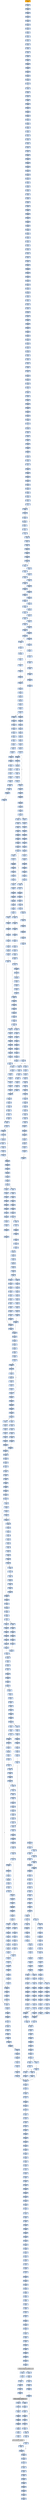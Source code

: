 strict digraph G {
	graph [bgcolor=transparent,
		name=G
	];
	node [color=lightsteelblue,
		fillcolor=lightsteelblue,
		shape=rectangle,
		style=filled
	];
	"0x004a7565"	[label="0x004a7565
movl"];
	"0x004a756a"	[label="0x004a756a
subl"];
	"0x004a7565" -> "0x004a756a"	[color="#000000"];
	"0x004a7b9a"	[label="0x004a7b9a
movzbl"];
	"0x004a7b9d"	[label="0x004a7b9d
shll"];
	"0x004a7b9a" -> "0x004a7b9d"	[color="#000000"];
	"0x004a787c"	[label="0x004a787c
leal"];
	"0x004a787f"	[label="0x004a787f
ja"];
	"0x004a787c" -> "0x004a787f"	[color="#000000"];
	"0x004a73a5"	[label="0x004a73a5
pushl"];
	"0x004a73a6"	[label="0x004a73a6
addl"];
	"0x004a73a5" -> "0x004a73a6"	[color="#000000"];
	"0x004a7446"	[label="0x004a7446
decl"];
	"0x004a7447"	[label="0x004a7447
movl"];
	"0x004a7446" -> "0x004a7447"	[color="#000000"];
	"0x004a77d8"	[label="0x004a77d8
setg"];
	"0x004a77db"	[label="0x004a77db
addl"];
	"0x004a77d8" -> "0x004a77db"	[color="#000000"];
	"0x004a79eb"	[label="0x004a79eb
movl"];
	"0x004a79ed"	[label="0x004a79ed
movl"];
	"0x004a79eb" -> "0x004a79ed"	[color="#000000"];
	"0x004a7c61"	[label="0x004a7c61
movzbl"];
	"0x004a7c64"	[label="0x004a7c64
shll"];
	"0x004a7c61" -> "0x004a7c64"	[color="#000000"];
	"0x004a7b61"	[label="0x004a7b61
addl"];
	"0x004a7b67"	[label="0x004a7b67
movl"];
	"0x004a7b61" -> "0x004a7b67"	[color="#000000"];
	"0x004a7bf3"	[label="0x004a7bf3
movl"];
	"0x004a7bf8"	[label="0x004a7bf8
shll"];
	"0x004a7bf3" -> "0x004a7bf8"	[color="#000000"];
	"0x004a7d60"	[label="0x004a7d60
addl"];
	"0x004a7d62"	[label="0x004a7d62
movl"];
	"0x004a7d60" -> "0x004a7d62"	[color="#000000"];
	"0x004a7759"	[label="0x004a7759
movw"];
	"0x004a775d"	[label="0x004a775d
movl"];
	"0x004a7759" -> "0x004a775d"	[color="#000000"];
	"0x0048276e"	[label="0x0048276e
je"];
	"0x00482770"	[label="0x00482770
pushl"];
	"0x0048276e" -> "0x00482770"	[color="#000000",
		label=F];
	"0x004a7e21"	[label="0x004a7e21
incl"];
	"0x004a7e22"	[label="0x004a7e22
movb"];
	"0x004a7e21" -> "0x004a7e22"	[color="#000000"];
	"0x004827e4"	[label="0x004827e4
movl"];
	"0x004827e9"	[label="0x004827e9
stosl"];
	"0x004827e4" -> "0x004827e9"	[color="#000000"];
	"0x004a7734"	[label="0x004a7734
subl"];
	"0x004a7739"	[label="0x004a7739
jmp"];
	"0x004a7734" -> "0x004a7739"	[color="#000000"];
	"0x004a768c"	[label="0x004a768c
addl"];
	"0x004a768e"	[label="0x004a768e
cmpl"];
	"0x004a768c" -> "0x004a768e"	[color="#000000"];
	"0x004a75fc"	[label="0x004a75fc
cmpl"];
	"0x004a7600"	[label="0x004a7600
je"];
	"0x004a75fc" -> "0x004a7600"	[color="#000000"];
	"0x004a7be9"	[label="0x004a7be9
movl"];
	"0x004a7bed"	[label="0x004a7bed
jne"];
	"0x004a7be9" -> "0x004a7bed"	[color="#000000"];
	"0x004a7a87"	[label="0x004a7a87
movzwl"];
	"0x004a7a8a"	[label="0x004a7a8a
imull"];
	"0x004a7a87" -> "0x004a7a8a"	[color="#000000"];
	"0x004a7444"	[label="0x004a7444
movl"];
	"0x004a7444" -> "0x004a7446"	[color="#000000"];
	"0x004a7bb0"	[label="0x004a7bb0
imull"];
	"0x004a7bb3"	[label="0x004a7bb3
cmpl"];
	"0x004a7bb0" -> "0x004a7bb3"	[color="#000000"];
	"0x004a74b2"	[label="0x004a74b2
movl"];
	"0x004a74b6"	[label="0x004a74b6
movw"];
	"0x004a74b2" -> "0x004a74b6"	[color="#000000"];
	"0x004a79bb"	[label="0x004a79bb
cmpl"];
	"0x004a79bf"	[label="0x004a79bf
je"];
	"0x004a79bb" -> "0x004a79bf"	[color="#000000"];
	"0x004a79f2"	[label="0x004a79f2
subl"];
	"0x004a79ed" -> "0x004a79f2"	[color="#000000"];
	"0x004a7c6e"	[label="0x004a7c6e
movw"];
	"0x004a7c71"	[label="0x004a7c71
shrl"];
	"0x004a7c6e" -> "0x004a7c71"	[color="#000000"];
	"0x004a7b0a"	[label="0x004a7b0a
subl"];
	"0x004a7b0c"	[label="0x004a7b0c
shll"];
	"0x004a7b0a" -> "0x004a7b0c"	[color="#000000"];
	"0x0048276c"	[label="0x0048276c
orl"];
	"0x0048276c" -> "0x0048276e"	[color="#000000"];
	"0x004a7c82"	[label="0x004a7c82
movl"];
	"0x004a7c87"	[label="0x004a7c87
subl"];
	"0x004a7c82" -> "0x004a7c87"	[color="#000000"];
	"0x004a7a11"	[label="0x004a7a11
movl"];
	"0x004a7a13"	[label="0x004a7a13
shrw"];
	"0x004a7a11" -> "0x004a7a13"	[color="#000000"];
	"0x004a7859"	[label="0x004a7859
leal"];
	"0x004a785c"	[label="0x004a785c
movl"];
	"0x004a7859" -> "0x004a785c"	[color="#000000"];
	"0x004a7391"	[label="0x004a7391
pushl"];
	"0x004a7392"	[label="0x004a7392
subl"];
	"0x004a7391" -> "0x004a7392"	[color="#000000"];
	"0x004a79a1"	[label="0x004a79a1
shrw"];
	"0x004a79a5"	[label="0x004a79a5
subw"];
	"0x004a79a1" -> "0x004a79a5"	[color="#000000"];
	"0x004a7ac0"	[label="0x004a7ac0
subl"];
	"0x004a7ac2"	[label="0x004a7ac2
subl"];
	"0x004a7ac0" -> "0x004a7ac2"	[color="#000000"];
	"0x004a7d43"	[label="0x004a7d43
movl"];
	"0x004a7d4b"	[label="0x004a7d4b
movl"];
	"0x004a7d43" -> "0x004a7d4b"	[color="#000000"];
	"0x004a73fd"	[label="0x004a73fd
stosl"];
	"0x004a73fe"	[label="0x004a73fe
call"];
	"0x004a73fd" -> "0x004a73fe"	[color="#000000"];
	"0x004a7ba3"	[label="0x004a7ba3
movl"];
	"0x004a7ba7"	[label="0x004a7ba7
movw"];
	"0x004a7ba3" -> "0x004a7ba7"	[color="#000000"];
	"0x004a7800"	[label="0x004a7800
cmpl"];
	"0x004a7806"	[label="0x004a7806
movw"];
	"0x004a7800" -> "0x004a7806"	[color="#000000"];
	"0x004a7500"	[label="0x004a7500
cmpl"];
	"0x004a7504"	[label="0x004a7504
jae"];
	"0x004a7500" -> "0x004a7504"	[color="#000000"];
	"0x004a75bf"	[label="0x004a75bf
subl"];
	"0x004a75c3"	[label="0x004a75c3
movl"];
	"0x004a75bf" -> "0x004a75c3"	[color="#000000"];
	"0x004a76b8"	[label="0x004a76b8
shrl"];
	"0x004a76bb"	[label="0x004a76bb
movzwl"];
	"0x004a76b8" -> "0x004a76bb"	[color="#000000"];
	"0x004a7bca"	[label="0x004a7bca
movw"];
	"0x004a7bcd"	[label="0x004a7bcd
jmp"];
	"0x004a7bca" -> "0x004a7bcd"	[color="#000000"];
	"0x004a7dc6"	[label="0x004a7dc6
subw"];
	"0x004a7dc9"	[label="0x004a7dc9
movl"];
	"0x004a7dc6" -> "0x004a7dc9"	[color="#000000"];
	"0x004a7950"	[label="0x004a7950
movzbl"];
	"0x004a7953"	[label="0x004a7953
shll"];
	"0x004a7950" -> "0x004a7953"	[color="#000000"];
	"0x004a7a59"	[label="0x004a7a59
leal"];
	"0x004a7a5d"	[label="0x004a7a5d
movl"];
	"0x004a7a59" -> "0x004a7a5d"	[color="#000000"];
	"0x004a7d8e"	[label="0x004a7d8e
movw"];
	"0x004a7d92"	[label="0x004a7d92
shrl"];
	"0x004a7d8e" -> "0x004a7d92"	[color="#000000"];
	"0x004a733b"	[color=lightgrey,
		fillcolor=orange,
		label="0x004a733b
pusha"];
	"0x004a733c"	[label="0x004a733c
call"];
	"0x004a733b" -> "0x004a733c"	[color="#000000"];
	"0x004a7404"	[label="0x004a7404
addl"];
	"0x004a7409"	[label="0x004a7409
jmp"];
	"0x004a7404" -> "0x004a7409"	[color="#000000"];
	"0x0048274e"	[label="0x0048274e
orl"];
	"0x00482750"	[label="0x00482750
je"];
	"0x0048274e" -> "0x00482750"	[color="#000000"];
	"0x0048272b"	[label="0x0048272b
movl"];
	"0x0048272e"	[label="0x0048272e
addl"];
	"0x0048272b" -> "0x0048272e"	[color="#000000"];
	"0x004a7e58"	[label="0x004a7e58
ja"];
	"0x004a7e5a"	[label="0x004a7e5a
cmpl"];
	"0x004a7e58" -> "0x004a7e5a"	[color="#000000",
		label=F];
	"0x004a7de6"	[label="0x004a7de6
jne"];
	"0x004a7dec"	[label="0x004a7dec
movl"];
	"0x004a7de6" -> "0x004a7dec"	[color="#000000",
		label=F];
	"0x004a73b4"	[label="0x004a73b4
subl"];
	"0x004a73b6"	[label="0x004a73b6
movl"];
	"0x004a73b4" -> "0x004a73b6"	[color="#000000"];
	"0x004a7744"	[label="0x004a7744
movl"];
	"0x004a7748"	[label="0x004a7748
subl"];
	"0x004a7744" -> "0x004a7748"	[color="#000000"];
	"0x004a73f7"	[label="0x004a73f7
stosb"];
	"0x004a73f8"	[label="0x004a73f8
movl"];
	"0x004a73f7" -> "0x004a73f8"	[color="#000000"];
	"0x004a7885"	[label="0x004a7885
je"];
	"0x004a788b"	[label="0x004a788b
movzbl"];
	"0x004a7885" -> "0x004a788b"	[color="#000000",
		label=F];
	"0x004a7d06"	[label="0x004a7d06
cmpl"];
	"0x004a7d0a"	[label="0x004a7d0a
je"];
	"0x004a7d06" -> "0x004a7d0a"	[color="#000000"];
	"0x004a7611"	[label="0x004a7611
incl"];
	"0x004a7612"	[label="0x004a7612
orl"];
	"0x004a7611" -> "0x004a7612"	[color="#000000"];
	"0x004a776b"	[label="0x004a776b
cmpl"];
	"0x004a776f"	[label="0x004a776f
je"];
	"0x004a776b" -> "0x004a776f"	[color="#000000"];
	"0x004a75d2"	[label="0x004a75d2
shll"];
	"0x004a75d6"	[label="0x004a75d6
movl"];
	"0x004a75d2" -> "0x004a75d6"	[color="#000000"];
	"0x004a7b95"	[label="0x004a7b95
shll"];
	"0x004a7b95" -> "0x004a7b9a"	[color="#000000"];
	"0x004a76d2"	[label="0x004a76d2
sarl"];
	"0x004a76d5"	[label="0x004a76d5
leal"];
	"0x004a76d2" -> "0x004a76d5"	[color="#000000"];
	"0x004a737c"	[label="0x004a737c
pushl"];
	"0x004a737d"	[label="0x004a737d
addb"];
	"0x004a737c" -> "0x004a737d"	[color="#000000"];
	"0x004a79cb"	[label="0x004a79cb
shll"];
	"0x004a79ce"	[label="0x004a79ce
incl"];
	"0x004a79cb" -> "0x004a79ce"	[color="#000000"];
	"0x004a7c74"	[label="0x004a7c74
movzwl"];
	"0x004a7c71" -> "0x004a7c74"	[color="#000000"];
	"0x004a7dfa"	[label="0x004a7dfa
movl"];
	"0x004a7dfe"	[label="0x004a7dfe
addl"];
	"0x004a7dfa" -> "0x004a7dfe"	[color="#000000"];
	"0x004a7e50"	[label="0x004a7e50
cmpl"];
	"0x004a7e50" -> "0x004a7e58"	[color="#000000"];
	"0x004a7456"	[label="0x004a7456
movl"];
	"0x004a745d"	[label="0x004a745d
movzbl"];
	"0x004a7456" -> "0x004a745d"	[color="#000000"];
	"0x004a77ed"	[label="0x004a77ed
movl"];
	"0x004a77ef"	[label="0x004a77ef
subl"];
	"0x004a77ed" -> "0x004a77ef"	[color="#000000"];
	"0x004827d5"	[label="0x004827d5
call"];
	"0x004827da"	[label="0x004827da
popl"];
	"0x004827d5" -> "0x004827da"	[color="#000000"];
	"0x004a750a"	[label="0x004a750a
movl"];
	"0x004a7504" -> "0x004a750a"	[color="#000000",
		label=F];
	"0x004a7399"	[label="0x004a7399
movw"];
	"0x004a739c"	[label="0x004a739c
shll"];
	"0x004a7399" -> "0x004a739c"	[color="#000000"];
	"0x004a7753"	[label="0x004a7753
cmpl"];
	"0x004a7753" -> "0x004a7759"	[color="#000000"];
	"0x004a7819"	[label="0x004a7819
movzbl"];
	"0x004a781c"	[label="0x004a781c
shll"];
	"0x004a7819" -> "0x004a781c"	[color="#000000"];
	"0x004a7a61"	[label="0x004a7a61
cmpl"];
	"0x004a7a5d" -> "0x004a7a61"	[color="#000000"];
	"0x004a7c89"	[label="0x004a7c89
sarl"];
	"0x004a7c87" -> "0x004a7c89"	[color="#000000"];
	"0x004a7644"	[label="0x004a7644
movw"];
	"0x004a764b"	[label="0x004a764b
je"];
	"0x004a7644" -> "0x004a764b"	[color="#000000"];
	"0x004a7d57"	[label="0x004a7d57
movl"];
	"0x004a7d5c"	[label="0x004a7d5c
movl"];
	"0x004a7d57" -> "0x004a7d5c"	[color="#000000"];
	"0x004827d1"	[label="0x004827d1
jne"];
	"0x004827d3"	[label="0x004827d3
jmp"];
	"0x004827d1" -> "0x004827d3"	[color="#000000",
		label=F];
	"0x004a75e1"	[label="0x004a75e1
andl"];
	"0x004a75e7"	[label="0x004a75e7
cmpl"];
	"0x004a75e1" -> "0x004a75e7"	[color="#000000"];
	"0x004a7357"	[label="0x004a7357
lodsl"];
	"0x004a7358"	[label="0x004a7358
subl"];
	"0x004a7357" -> "0x004a7358"	[color="#000000"];
	"0x004a75b5"	[label="0x004a75b5
jle"];
	"0x004a75bb"	[label="0x004a75bb
movl"];
	"0x004a75b5" -> "0x004a75bb"	[color="#000000",
		label=F];
	"0x004a7685"	[label="0x004a7685
leal"];
	"0x004a75b5" -> "0x004a7685"	[color="#000000",
		label=T];
	"0x004a78b6"	[label="0x004a78b6
movl"];
	"0x004a78ba"	[label="0x004a78ba
movl"];
	"0x004a78b6" -> "0x004a78ba"	[color="#000000"];
	"0x004a7829"	[label="0x004a7829
movl"];
	"0x004a782b"	[label="0x004a782b
shrl"];
	"0x004a7829" -> "0x004a782b"	[color="#000000"];
	"0x004a740e"	[label="0x004a740e
pushl"];
	"0x004a740f"	[label="0x004a740f
pushl"];
	"0x004a740e" -> "0x004a740f"	[color="#000000"];
	"0x004a7410"	[label="0x004a7410
pushl"];
	"0x004a7411"	[label="0x004a7411
pushl"];
	"0x004a7410" -> "0x004a7411"	[color="#000000"];
	"0x004a74a4"	[label="0x004a74a4
shll"];
	"0x004a74a6"	[label="0x004a74a6
leal"];
	"0x004a74a4" -> "0x004a74a6"	[color="#000000"];
	"0x004a7d3b"	[label="0x004a7d3b
movl"];
	"0x004a7d3e"	[label="0x004a7d3e
addl"];
	"0x004a7d3b" -> "0x004a7d3e"	[color="#000000"];
	"0x004a7d88"	[label="0x004a7d88
orl"];
	"0x004a7d8a"	[label="0x004a7d8a
movl"];
	"0x004a7d88" -> "0x004a7d8a"	[color="#000000"];
	"0x004a7516"	[label="0x004a7516
movl"];
	"0x004a751a"	[label="0x004a751a
shll"];
	"0x004a7516" -> "0x004a751a"	[color="#000000"];
	"0x004a7848"	[label="0x004a7848
movl"];
	"0x004a784a"	[label="0x004a784a
subl"];
	"0x004a7848" -> "0x004a784a"	[color="#000000"];
	"0x004a7860"	[label="0x004a7860
movw"];
	"0x004a7867"	[label="0x004a7867
movl"];
	"0x004a7860" -> "0x004a7867"	[color="#000000"];
	"0x004a740f" -> "0x004a7410"	[color="#000000"];
	"0x004a7a41"	[label="0x004a7a41
movl"];
	"0x004a7a45"	[label="0x004a7a45
xorl"];
	"0x004a7a41" -> "0x004a7a45"	[color="#000000"];
	"0x004a7bd5"	[label="0x004a7bd5
movl"];
	"0x004a7bd7"	[label="0x004a7bd7
shrw"];
	"0x004a7bd5" -> "0x004a7bd7"	[color="#000000"];
	"0x004a7d1b"	[label="0x004a7d1b
incl"];
	"0x004a7d1c"	[label="0x004a7d1c
orl"];
	"0x004a7d1b" -> "0x004a7d1c"	[color="#000000"];
	"0x004a7368"	[label="0x004a7368
jne"];
	"0x004a736a"	[label="0x004a736a
subl"];
	"0x004a7368" -> "0x004a736a"	[color="#000000",
		label=F];
	"0x004a7666"	[label="0x004a7666
movw"];
	"0x004a766d"	[label="0x004a766d
je"];
	"0x004a7666" -> "0x004a766d"	[color="#000000"];
	"0x004a75ca"	[label="0x004a75ca
movzbl"];
	"0x004a75ce"	[label="0x004a75ce
movl"];
	"0x004a75ca" -> "0x004a75ce"	[color="#000000"];
	"0x004a7af7"	[label="0x004a7af7
movzwl"];
	"0x004a7afa"	[label="0x004a7afa
imull"];
	"0x004a7af7" -> "0x004a7afa"	[color="#000000"];
	"0x004a7365"	[label="0x004a7365
movb"];
	"0x004a7365" -> "0x004a7368"	[color="#000000"];
	"0x004827eb"	[label="0x004827eb
jmp"];
	"0x004a7e01"	[label="0x004a7e01
cmpl"];
	"0x004a7e05"	[label="0x004a7e05
ja"];
	"0x004a7e01" -> "0x004a7e05"	[color="#000000"];
	"0x004a781f"	[label="0x004a781f
shll"];
	"0x004a781c" -> "0x004a781f"	[color="#000000"];
	"0x004a7c3f"	[label="0x004a7c3f
leal"];
	"0x004a7c42"	[label="0x004a7c42
movl"];
	"0x004a7c3f" -> "0x004a7c42"	[color="#000000"];
	"0x004a739f"	[label="0x004a739f
pushl"];
	"0x004a739c" -> "0x004a739f"	[color="#000000"];
	"0x004a7be1"	[label="0x004a7be1
leal"];
	"0x004a7be4"	[label="0x004a7be4
movl"];
	"0x004a7be1" -> "0x004a7be4"	[color="#000000"];
	"0x004a7a05"	[label="0x004a7a05
movl"];
	"0x004a7a09"	[label="0x004a7a09
jmp"];
	"0x004a7a05" -> "0x004a7a09"	[color="#000000"];
	"0x004a7b2e"	[label="0x004a7b2e
movl"];
	"0x004a7b32"	[label="0x004a7b32
movl"];
	"0x004a7b2e" -> "0x004a7b32"	[color="#000000"];
	"0x004a7496"	[label="0x004a7496
movl"];
	"0x004a749e"	[label="0x004a749e
movzbl"];
	"0x004a7496" -> "0x004a749e"	[color="#000000"];
	"0x004a7bc0"	[label="0x004a7bc0
subl"];
	"0x004a7bc2"	[label="0x004a7bc2
sarl"];
	"0x004a7bc0" -> "0x004a7bc2"	[color="#000000"];
	"0x004a753f"	[label="0x004a753f
movzbl"];
	"0x004a7542"	[label="0x004a7542
shll"];
	"0x004a753f" -> "0x004a7542"	[color="#000000"];
	"0x004827cf"	[label="0x004827cf
orb"];
	"0x004827cf" -> "0x004827d1"	[color="#000000"];
	"0x004a7c6a"	[label="0x004a7c6a
movl"];
	"0x004a7c6a" -> "0x004a7c6e"	[color="#000000"];
	"0x004a78a6"	[label="0x004a78a6
imull"];
	"0x004a78a9"	[label="0x004a78a9
cmpl"];
	"0x004a78a6" -> "0x004a78a9"	[color="#000000"];
	"0x004a7ad3"	[label="0x004a7ad3
movw"];
	"0x004a7ad6"	[label="0x004a7ad6
ja"];
	"0x004a7ad3" -> "0x004a7ad6"	[color="#000000"];
	"0x004a7395"	[label="0x004a7395
pushl"];
	"0x004a7396"	[label="0x004a7396
movl"];
	"0x004a7395" -> "0x004a7396"	[color="#000000"];
	"0x004a7b46"	[label="0x004a7b46
shrw"];
	"0x004a7b4a"	[label="0x004a7b4a
movl"];
	"0x004a7b46" -> "0x004a7b4a"	[color="#000000"];
	"0x004a786b"	[label="0x004a786b
movl"];
	"0x004a7867" -> "0x004a786b"	[color="#000000"];
	"0x004827e3"	[label="0x004827e3
stosb"];
	"0x004827e3" -> "0x004827e4"	[color="#000000"];
	"0x004a7ac4"	[label="0x004a7ac4
movl"];
	"0x004a7ac2" -> "0x004a7ac4"	[color="#000000"];
	"0x004a7c1b"	[label="0x004a7c1b
movl"];
	"0x004a7c20"	[label="0x004a7c20
movl"];
	"0x004a7c1b" -> "0x004a7c20"	[color="#000000"];
	"0x004a7937"	[label="0x004a7937
cmpl"];
	"0x004a793d"	[label="0x004a793d
movw"];
	"0x004a7937" -> "0x004a793d"	[color="#000000"];
	"0x004a7c9a"	[label="0x004a7c9a
subl"];
	"0x004a7c9c"	[label="0x004a7c9c
movl"];
	"0x004a7c9a" -> "0x004a7c9c"	[color="#000000"];
	"0x004a7cce"	[label="0x004a7cce
leal"];
	"0x004a7cd1"	[label="0x004a7cd1
orl"];
	"0x004a7cce" -> "0x004a7cd1"	[color="#000000"];
	"0x004827ea"	[label="0x004827ea
popa"];
	"0x004827ea" -> "0x004827eb"	[color="#000000"];
	"0x004a7761"	[label="0x004a7761
leal"];
	"0x004a775d" -> "0x004a7761"	[color="#000000"];
	"0x004a7d9d"	[label="0x004a7d9d
jae"];
	"0x004a7d9f"	[label="0x004a7d9f
movl"];
	"0x004a7d9d" -> "0x004a7d9f"	[color="#000000",
		label=F];
	"0x004a7dba"	[label="0x004a7dba
subl"];
	"0x004a7d9d" -> "0x004a7dba"	[color="#000000",
		label=T];
	"0x004a7d76"	[label="0x004a7d76
je"];
	"0x004a7d7c"	[label="0x004a7d7c
shll"];
	"0x004a7d76" -> "0x004a7d7c"	[color="#000000",
		label=F];
	"0x004a73ab"	[label="0x004a73ab
call"];
	"0x004a73ab" -> "0x004a740e"	[color="#000000"];
	"0x004a7be8"	[label="0x004a7be8
decl"];
	"0x004a7be8" -> "0x004a7be9"	[color="#000000"];
	"0x004827ce"	[label="0x004827ce
lodsb"];
	"0x004827ce" -> "0x004827cf"	[color="#000000"];
	"0x004a76d8"	[label="0x004a76d8
movw"];
	"0x004a76d5" -> "0x004a76d8"	[color="#000000"];
	"0x004827af"	[label="0x004827af
je"];
	"0x00482792"	[label="0x00482792
lodsl"];
	"0x004827af" -> "0x00482792"	[color="#000000",
		label=T];
	"0x004a74de"	[label="0x004a74de
xorl"];
	"0x004a74e0"	[label="0x004a74e0
cmpl"];
	"0x004a74de" -> "0x004a74e0"	[color="#000000"];
	"0x004a7360"	[label="0x004a7360
decl"];
	"0x004a7361"	[label="0x004a7361
movb"];
	"0x004a7360" -> "0x004a7361"	[color="#000000"];
	"0x004a7341"	[label="0x004a7341
popl"];
	"0x004a7342"	[label="0x004a7342
addl"];
	"0x004a7341" -> "0x004a7342"	[color="#000000"];
	"0x004a7a0d"	[label="0x004a7a0d
subl"];
	"0x004a7a0f"	[label="0x004a7a0f
subl"];
	"0x004a7a0d" -> "0x004a7a0f"	[color="#000000"];
	"0x004a7637"	[label="0x004a7637
movl"];
	"0x004a7639"	[label="0x004a7639
sarl"];
	"0x004a7637" -> "0x004a7639"	[color="#000000"];
	"0x004a79a8"	[label="0x004a79a8
movl"];
	"0x004a79a5" -> "0x004a79a8"	[color="#000000"];
	"0x004a7415"	[label="0x004a7415
movl"];
	"0x004a741c"	[label="0x004a741c
movl"];
	"0x004a7415" -> "0x004a741c"	[color="#000000"];
	"0x004827a5"	[label="0x004827a5
movb"];
	"0x004827a7"	[label="0x004827a7
movb"];
	"0x004827a5" -> "0x004827a7"	[color="#000000"];
	"0x004a7a35"	[label="0x004a7a35
movl"];
	"0x004a7a39"	[label="0x004a7a39
movl"];
	"0x004a7a35" -> "0x004a7a39"	[color="#000000"];
	"0x004a7a6d"	[label="0x004a7a6d
je"];
	"0x004a7a73"	[label="0x004a7a73
movzbl"];
	"0x004a7a6d" -> "0x004a7a73"	[color="#000000",
		label=F];
	"0x004a7ac6"	[label="0x004a7ac6
shrw"];
	"0x004a7ac4" -> "0x004a7ac6"	[color="#000000"];
	"0x004a76e6"	[label="0x004a76e6
leal"];
	"0x004a76e9"	[label="0x004a76e9
shrw"];
	"0x004a76e6" -> "0x004a76e9"	[color="#000000"];
	"0x004a7530"	[label="0x004a7530
cmpl"];
	"0x004a7534"	[label="0x004a7534
je"];
	"0x004a7530" -> "0x004a7534"	[color="#000000"];
	"0x004a758c"	[label="0x004a758c
movl"];
	"0x004a7590"	[label="0x004a7590
shll"];
	"0x004a758c" -> "0x004a7590"	[color="#000000"];
	"0x004a7a9c"	[label="0x004a7a9c
shll"];
	"0x004a7aa1"	[label="0x004a7aa1
sarl"];
	"0x004a7a9c" -> "0x004a7aa1"	[color="#000000"];
	"0x004a7935"	[label="0x004a7935
subl"];
	"0x004a7935" -> "0x004a7937"	[color="#000000"];
	"0x0048270a"	[label="0x0048270a
popl"];
	"0x0048270b"	[label="0x0048270b
addl"];
	"0x0048270a" -> "0x0048270b"	[color="#000000"];
	"0x004a735a"	[label="0x004a735a
addl"];
	"0x004a7358" -> "0x004a735a"	[color="#000000"];
	"0x004a7c9e"	[label="0x004a7c9e
shrw"];
	"0x004a7c9c" -> "0x004a7c9e"	[color="#000000"];
	"0x00482772"	[label="0x00482772
pushl"];
	"0x00482774"	[label="0x00482774
pushl"];
	"0x00482772" -> "0x00482774"	[color="#000000"];
	"0x004a7d68"	[label="0x004a7d68
cmpl"];
	"0x004a7d70"	[label="0x004a7d70
ja"];
	"0x004a7d68" -> "0x004a7d70"	[color="#000000"];
	"0x004a7843"	[label="0x004a7843
movl"];
	"0x004a7843" -> "0x004a7848"	[color="#000000"];
	"0x004a7c92"	[label="0x004a7c92
movl"];
	"0x004a7c94"	[label="0x004a7c94
jmp"];
	"0x004a7c92" -> "0x004a7c94"	[color="#000000"];
	"0x004a7986"	[label="0x004a7986
leal"];
	"0x004a7989"	[label="0x004a7989
movw"];
	"0x004a7986" -> "0x004a7989"	[color="#000000"];
	"0x004a7a7d"	[label="0x004a7a7d
orl"];
	"0x004a7a7f"	[label="0x004a7a7f
movw"];
	"0x004a7a7d" -> "0x004a7a7f"	[color="#000000"];
	"0x004a7597"	[label="0x004a7597
subl"];
	"0x004a759b"	[label="0x004a759b
sarl"];
	"0x004a7597" -> "0x004a759b"	[color="#000000"];
	"0x004a7917"	[label="0x004a7917
subw"];
	"0x004a791a"	[label="0x004a791a
movw"];
	"0x004a7917" -> "0x004a791a"	[color="#000000"];
	"0x004a7813"	[label="0x004a7813
je"];
	"0x004a7813" -> "0x004a7819"	[color="#000000",
		label=F];
	"0x004a7374"	[label="0x004a7374
shll"];
	"0x004a7377"	[label="0x004a7377
movb"];
	"0x004a7374" -> "0x004a7377"	[color="#000000"];
	"0x004a788e"	[label="0x004a788e
shll"];
	"0x004a788b" -> "0x004a788e"	[color="#000000"];
	"0x004a74d3"	[label="0x004a74d3
addl"];
	"0x004a74da"	[label="0x004a74da
movl"];
	"0x004a74d3" -> "0x004a74da"	[color="#000000"];
	"0x004a7bc5"	[label="0x004a7bc5
leal"];
	"0x004a7bc8"	[label="0x004a7bc8
movl"];
	"0x004a7bc5" -> "0x004a7bc8"	[color="#000000"];
	"0x004a7ba0"	[label="0x004a7ba0
incl"];
	"0x004a7b9d" -> "0x004a7ba0"	[color="#000000"];
	"0x004a7e65"	[label="0x004a7e65
jmp"];
	"0x004a7e6e"	[label="0x004a7e6e
incl"];
	"0x004a7e65" -> "0x004a7e6e"	[color="#000000"];
	"0x004a74bb"	[label="0x004a74bb
addl"];
	"0x004a74b6" -> "0x004a74bb"	[color="#000000"];
	"0x004a7ce1"	[label="0x004a7ce1
shll"];
	"0x004a7ce3"	[label="0x004a7ce3
addl"];
	"0x004a7ce1" -> "0x004a7ce3"	[color="#000000"];
	"0x004a7abe"	[label="0x004a7abe
jmp"];
	"0x004a7abe" -> "0x004a7b32"	[color="#000000"];
	"0x004a7a82"	[label="0x004a7a82
movl"];
	"0x004a7a84"	[label="0x004a7a84
shrl"];
	"0x004a7a82" -> "0x004a7a84"	[color="#000000"];
	"0x004a74c9"	[label="0x004a74c9
movl"];
	"0x004a74d1"	[label="0x004a74d1
movl"];
	"0x004a74c9" -> "0x004a74d1"	[color="#000000"];
	"0x004a7e6f"	[label="0x004a7e6f
subl"];
	"0x004a7e6e" -> "0x004a7e6f"	[color="#000000"];
	"0x004a766f"	[label="0x004a766f
cmpl"];
	"0x004a764b" -> "0x004a766f"	[color="#000000",
		label=T];
	"0x004a764d"	[label="0x004a764d
jmp"];
	"0x004a764b" -> "0x004a764d"	[color="#000000",
		label=F];
	"0x004a78d3"	[label="0x004a78d3
xorl"];
	"0x004a78d5"	[label="0x004a78d5
cmpl"];
	"0x004a78d3" -> "0x004a78d5"	[color="#000000"];
	"0x004a7379"	[label="0x004a7379
lodsb"];
	"0x004a7377" -> "0x004a7379"	[color="#000000"];
	"0x004a76e2"	[label="0x004a76e2
subl"];
	"0x004a76e4"	[label="0x004a76e4
movl"];
	"0x004a76e2" -> "0x004a76e4"	[color="#000000"];
	"0x004a773e"	[label="0x004a773e
movl"];
	"0x004a7742"	[label="0x004a7742
subl"];
	"0x004a773e" -> "0x004a7742"	[color="#000000"];
	"0x004a7a3d"	[label="0x004a7a3d
movl"];
	"0x004a7a39" -> "0x004a7a3d"	[color="#000000"];
	"0x004a7e3f"	[label="0x004a7e3f
movl"];
	"0x004a7e46"	[label="0x004a7e46
cmpl"];
	"0x004a7e3f" -> "0x004a7e46"	[color="#000000"];
	"0x004a7cb9"	[label="0x004a7cb9
cmpl"];
	"0x004a7cbc"	[label="0x004a7cbc
movl"];
	"0x004a7cb9" -> "0x004a7cbc"	[color="#000000"];
	"0x004a77d1"	[label="0x004a77d1
xorl"];
	"0x004a77d3"	[label="0x004a77d3
cmpl"];
	"0x004a77d1" -> "0x004a77d3"	[color="#000000"];
	"0x004a74f7"	[label="0x004a74f7
jle"];
	"0x004a74f9"	[label="0x004a74f9
movl"];
	"0x004a74f7" -> "0x004a74f9"	[color="#000000",
		label=F];
	"0x004a743c"	[label="0x004a743c
movzbl"];
	"0x004a7440"	[label="0x004a7440
movl"];
	"0x004a743c" -> "0x004a7440"	[color="#000000"];
	"0x004a7ad8"	[label="0x004a7ad8
cmpl"];
	"0x004a7adc"	[label="0x004a7adc
je"];
	"0x004a7ad8" -> "0x004a7adc"	[color="#000000"];
	"0x004a7cf3"	[label="0x004a7cf3
movl"];
	"0x004a7cf7"	[label="0x004a7cf7
jmp"];
	"0x004a7cf3" -> "0x004a7cf7"	[color="#000000"];
	"0x004a7d10"	[label="0x004a7d10
shll"];
	"0x004a7d15"	[label="0x004a7d15
movzbl"];
	"0x004a7d10" -> "0x004a7d15"	[color="#000000"];
	"0x004a75bb" -> "0x004a75bf"	[color="#000000"];
	"0x004a77a8"	[label="0x004a77a8
sarl"];
	"0x004a77ab"	[label="0x004a77ab
movl"];
	"0x004a77a8" -> "0x004a77ab"	[color="#000000"];
	"0x004a75f3"	[label="0x004a75f3
movl"];
	"0x004a75f7"	[label="0x004a75f7
leal"];
	"0x004a75f3" -> "0x004a75f7"	[color="#000000"];
	"0x004827e1"	[label="0x004827e1
movb"];
	"0x004827e1" -> "0x004827e3"	[color="#000000"];
	"0x004a7a47"	[label="0x004a7a47
cmpl"];
	"0x004a7a4c"	[label="0x004a7a4c
movl"];
	"0x004a7a47" -> "0x004a7a4c"	[color="#000000"];
	"0x004a7675"	[label="0x004a7675
jle"];
	"0x004a766f" -> "0x004a7675"	[color="#000000"];
	"0x004a76a2"	[label="0x004a76a2
shll"];
	"0x004a76a7"	[label="0x004a76a7
movzbl"];
	"0x004a76a2" -> "0x004a76a7"	[color="#000000"];
	"0x004a79e9"	[label="0x004a79e9
jae"];
	"0x004a79e9" -> "0x004a79eb"	[color="#000000",
		label=F];
	"0x004a7a0b"	[label="0x004a7a0b
movl"];
	"0x004a79e9" -> "0x004a7a0b"	[color="#000000",
		label=T];
	"0x004a7394"	[label="0x004a7394
pushl"];
	"0x004a7392" -> "0x004a7394"	[color="#000000"];
	"0x004a733c" -> "0x004a7341"	[color="#000000"];
	"0x004a73a0"	[label="0x004a73a0
pushl"];
	"0x004a73a1"	[label="0x004a73a1
addl"];
	"0x004a73a0" -> "0x004a73a1"	[color="#000000"];
	"0x004a7a8d"	[label="0x004a7a8d
cmpl"];
	"0x004a7a8a" -> "0x004a7a8d"	[color="#000000"];
	"0x004a77c9"	[label="0x004a77c9
movl"];
	"0x004a77cd"	[label="0x004a77cd
movl"];
	"0x004a77c9" -> "0x004a77cd"	[color="#000000"];
	"0x004a79e7"	[label="0x004a79e7
cmpl"];
	"0x004a79e7" -> "0x004a79e9"	[color="#000000"];
	"0x004a7a0f" -> "0x004a7a11"	[color="#000000"];
	"0x004a782e"	[label="0x004a782e
movw"];
	"0x004a782b" -> "0x004a782e"	[color="#000000"];
	"0x004a7960"	[label="0x004a7960
movl"];
	"0x004a7962"	[label="0x004a7962
shrl"];
	"0x004a7960" -> "0x004a7962"	[color="#000000"];
	"0x004a7904"	[label="0x004a7904
movl"];
	"0x004a7908"	[label="0x004a7908
jmp"];
	"0x004a7904" -> "0x004a7908"	[color="#000000"];
	"0x004a7cfc"	[label="0x004a7cfc
cmpl"];
	"0x004a7d04"	[label="0x004a7d04
ja"];
	"0x004a7cfc" -> "0x004a7d04"	[color="#000000"];
	"0x004a7823"	[label="0x004a7823
orl"];
	"0x004a7825"	[label="0x004a7825
movl"];
	"0x004a7823" -> "0x004a7825"	[color="#000000"];
	"0x00482752"	[label="0x00482752
call"];
	"0x00482766"	[label="0x00482766
pushl"];
	"0x00482752" -> "0x00482766"	[color="#000000"];
	"0x004a7521"	[label="0x004a7521
addl"];
	"0x004a7523"	[label="0x004a7523
cmpl"];
	"0x004a7521" -> "0x004a7523"	[color="#000000"];
	"0x004a7a8f"	[label="0x004a7a8f
jae"];
	"0x004a7a8f" -> "0x004a7ac0"	[color="#000000",
		label=T];
	"0x004a7a91"	[label="0x004a7a91
movl"];
	"0x004a7a8f" -> "0x004a7a91"	[color="#000000",
		label=F];
	"0x004a7a17"	[label="0x004a7a17
subw"];
	"0x004a7a1a"	[label="0x004a7a1a
movl"];
	"0x004a7a17" -> "0x004a7a1a"	[color="#000000"];
	"0x004a74a2"	[label="0x004a74a2
addl"];
	"0x004a74a2" -> "0x004a74a4"	[color="#000000"];
	"0x004a7a45" -> "0x004a7a47"	[color="#000000"];
	"0x004a79fb"	[label="0x004a79fb
leal"];
	"0x004a79fe"	[label="0x004a79fe
movw"];
	"0x004a79fb" -> "0x004a79fe"	[color="#000000"];
	"0x004a7d95"	[label="0x004a7d95
movzwl"];
	"0x004a7d92" -> "0x004a7d95"	[color="#000000"];
	"0x004a7cb4"	[label="0x004a7cb4
jne"];
	"0x004a7cb6"	[label="0x004a7cb6
leal"];
	"0x004a7cb4" -> "0x004a7cb6"	[color="#000000",
		label=F];
	"0x004a7451"	[label="0x004a7451
decl"];
	"0x004a7452"	[label="0x004a7452
movl"];
	"0x004a7451" -> "0x004a7452"	[color="#000000"];
	"0x004a77e1"	[label="0x004a77e1
leal"];
	"0x004a77db" -> "0x004a77e1"	[color="#000000"];
	"0x004a7c48"	[label="0x004a7c48
cmpl"];
	"0x004a7c50"	[label="0x004a7c50
ja"];
	"0x004a7c48" -> "0x004a7c50"	[color="#000000"];
	"0x004a764f"	[label="0x004a764f
subl"];
	"0x004a7653"	[label="0x004a7653
subl"];
	"0x004a764f" -> "0x004a7653"	[color="#000000"];
	"0x004a7dd5"	[label="0x004a7dd5
incl"];
	"0x004a7dd6"	[label="0x004a7dd6
orl"];
	"0x004a7dd5" -> "0x004a7dd6"	[color="#000000"];
	"0x004a7e29"	[label="0x004a7e29
incl"];
	"0x004a7e2d"	[label="0x004a7e2d
decl"];
	"0x004a7e29" -> "0x004a7e2d"	[color="#000000"];
	"0x004a7b52"	[label="0x004a7b52
subw"];
	"0x004a7b55"	[label="0x004a7b55
movl"];
	"0x004a7b52" -> "0x004a7b55"	[color="#000000"];
	"0x004a73b0"	[label="0x004a73b0
movl"];
	"0x004a73b2"	[label="0x004a73b2
popl"];
	"0x004a73b0" -> "0x004a73b2"	[color="#000000"];
	"0x004827e9" -> "0x004827ea"	[color="#000000"];
	"0x004a737f"	[label="0x004a737f
movl"];
	"0x004a7384"	[label="0x004a7384
shll"];
	"0x004a737f" -> "0x004a7384"	[color="#000000"];
	"0x004a75b1"	[label="0x004a75b1
movl"];
	"0x004a75b1" -> "0x004a75b5"	[color="#000000"];
	"0x004a747a"	[label="0x004a747a
movl"];
	"0x004a747e"	[label="0x004a747e
movl"];
	"0x004a747a" -> "0x004a747e"	[color="#000000"];
	"0x004a79d1"	[label="0x004a79d1
movl"];
	"0x004a79d5"	[label="0x004a79d5
movl"];
	"0x004a79d1" -> "0x004a79d5"	[color="#000000"];
	"0x004a7c7a"	[label="0x004a7c7a
cmpl"];
	"0x004a7c7c"	[label="0x004a7c7c
jae"];
	"0x004a7c7a" -> "0x004a7c7c"	[color="#000000"];
	"0x004a78b1"	[label="0x004a78b1
sarl"];
	"0x004a78b1" -> "0x004a78b6"	[color="#000000"];
	"0x004a7559"	[label="0x004a7559
cmpl"];
	"0x004a755b"	[label="0x004a755b
jae"];
	"0x004a7559" -> "0x004a755b"	[color="#000000"];
	"0x004a7dcd"	[label="0x004a7dcd
movw"];
	"0x004a7dc9" -> "0x004a7dcd"	[color="#000000"];
	"0x004a7739" -> "0x004a7e3f"	[color="#000000"];
	"0x004a7b74"	[label="0x004a7b74
movl"];
	"0x004a7b78"	[label="0x004a7b78
leal"];
	"0x004a7b74" -> "0x004a7b78"	[color="#000000"];
	"0x004a79f4"	[label="0x004a79f4
movl"];
	"0x004a79f8"	[label="0x004a79f8
sarl"];
	"0x004a79f4" -> "0x004a79f8"	[color="#000000"];
	"0x00482736"	[label="0x00482736
addl"];
	"0x00482738"	[label="0x00482738
addl"];
	"0x00482736" -> "0x00482738"	[color="#000000"];
	"0x004a7785"	[label="0x004a7785
movl"];
	"0x004a7787"	[label="0x004a7787
shrl"];
	"0x004a7785" -> "0x004a7787"	[color="#000000"];
	"0x004a7d4f"	[label="0x004a7d4f
movl"];
	"0x004a7d4b" -> "0x004a7d4f"	[color="#000000"];
	"0x004a75ef"	[label="0x004a75ef
leal"];
	"0x004a75e7" -> "0x004a75ef"	[color="#000000"];
	"0x004a7b7b"	[label="0x004a7b7b
movl"];
	"0x004a7b7f"	[label="0x004a7b7f
addl"];
	"0x004a7b7b" -> "0x004a7b7f"	[color="#000000"];
	"0x004a73b9"	[label="0x004a73b9
movb"];
	"0x004a73bb"	[label="0x004a73bb
subl"];
	"0x004a73b9" -> "0x004a73bb"	[color="#000000"];
	"0x004a763c"	[label="0x004a763c
cmpl"];
	"0x004a7639" -> "0x004a763c"	[color="#000000"];
	"0x004a7545"	[label="0x004a7545
incl"];
	"0x004a7542" -> "0x004a7545"	[color="#000000"];
	"0x004a7dc2"	[label="0x004a7dc2
shrw"];
	"0x004a7dc2" -> "0x004a7dc6"	[color="#000000"];
	"0x004a7d18"	[label="0x004a7d18
shll"];
	"0x004a7d15" -> "0x004a7d18"	[color="#000000"];
	"0x004a7d5c" -> "0x004a7d60"	[color="#000000"];
	"0x004a7578"	[label="0x004a7578
leal"];
	"0x004a757b"	[label="0x004a757b
movzbl"];
	"0x004a7578" -> "0x004a757b"	[color="#000000"];
	"0x004a7822"	[label="0x004a7822
incl"];
	"0x004a7822" -> "0x004a7823"	[color="#000000"];
	"0x004a79ac"	[label="0x004a79ac
cmpl"];
	"0x004a79b2"	[label="0x004a79b2
movw"];
	"0x004a79ac" -> "0x004a79b2"	[color="#000000"];
	"0x004827c9"	[label="0x004827c9
xorb"];
	"0x004827cb"	[label="0x004827cb
movb"];
	"0x004827c9" -> "0x004827cb"	[color="#000000"];
	"0x004a7b8f"	[label="0x004a7b8f
je"];
	"0x004a7b8f" -> "0x004a7b95"	[color="#000000",
		label=F];
	"0x004a734f"	[label="0x004a734f
lodsw"];
	"0x004a7351"	[label="0x004a7351
shll"];
	"0x004a734f" -> "0x004a7351"	[color="#000000"];
	"0x004a76f6"	[label="0x004a76f6
movl"];
	"0x004a76fa"	[label="0x004a76fa
movl"];
	"0x004a76f6" -> "0x004a76fa"	[color="#000000"];
	"0x004a7606"	[label="0x004a7606
shll"];
	"0x004a7600" -> "0x004a7606"	[color="#000000",
		label=F];
	"0x004a7c52"	[label="0x004a7c52
cmpl"];
	"0x004a7c56"	[label="0x004a7c56
je"];
	"0x004a7c52" -> "0x004a7c56"	[color="#000000"];
	"0x004a7983"	[label="0x004a7983
sarl"];
	"0x004a7983" -> "0x004a7986"	[color="#000000"];
	"0x004a7d84"	[label="0x004a7d84
shll"];
	"0x004a7d87"	[label="0x004a7d87
incl"];
	"0x004a7d84" -> "0x004a7d87"	[color="#000000"];
	"0x004a760b"	[label="0x004a760b
movzbl"];
	"0x004a7606" -> "0x004a760b"	[color="#000000"];
	"0x004a74be"	[label="0x004a74be
loop"];
	"0x004a74c0"	[label="0x004a74c0
movl"];
	"0x004a74be" -> "0x004a74c0"	[color="#000000",
		label=F];
	"0x004a7d28"	[label="0x004a7d28
jb"];
	"0x004a7d31"	[label="0x004a7d31
decl"];
	"0x004a7d28" -> "0x004a7d31"	[color="#000000",
		label=T];
	"0x004a7d2a"	[label="0x004a7d2a
subl"];
	"0x004a7d28" -> "0x004a7d2a"	[color="#000000",
		label=F];
	"0x004a7e5e"	[label="0x004a7e5e
movl"];
	"0x004a7e5a" -> "0x004a7e5e"	[color="#000000"];
	"0x004a76de"	[label="0x004a76de
subl"];
	"0x004a76de" -> "0x004a76e2"	[color="#000000"];
	"0x004a7403"	[label="0x004a7403
popl"];
	"0x004a7403" -> "0x004a7404"	[color="#000000"];
	"0x004a73a9"	[label="0x004a73a9
pushl"];
	"0x004a73aa"	[label="0x004a73aa
pushl"];
	"0x004a73a9" -> "0x004a73aa"	[color="#000000"];
	"0x004a780d"	[label="0x004a780d
ja"];
	"0x004a780d" -> "0x004a7825"	[color="#000000",
		label=T];
	"0x004a780f"	[label="0x004a780f
cmpl"];
	"0x004a780d" -> "0x004a780f"	[color="#000000",
		label=F];
	"0x004a7d66"	[label="0x004a7d66
addl"];
	"0x004a7d62" -> "0x004a7d66"	[color="#000000"];
	"0x004a767d"	[label="0x004a767d
cmpl"];
	"0x004a764d" -> "0x004a767d"	[color="#000000"];
	"0x004a7c68"	[label="0x004a7c68
orl"];
	"0x004a7c68" -> "0x004a7c6a"	[color="#000000"];
	"0x004a7a67"	[label="0x004a7a67
ja"];
	"0x004a7a69"	[label="0x004a7a69
cmpl"];
	"0x004a7a67" -> "0x004a7a69"	[color="#000000",
		label=F];
	"0x004a7a67" -> "0x004a7a7f"	[color="#000000",
		label=T];
	"0x004a7a61" -> "0x004a7a67"	[color="#000000"];
	"0x004a78c6"	[label="0x004a78c6
movw"];
	"0x004a78cd"	[label="0x004a78cd
je"];
	"0x004a78c6" -> "0x004a78cd"	[color="#000000"];
	"0x004a7bcf"	[label="0x004a7bcf
subl"];
	"0x004a7bd3"	[label="0x004a7bd3
subl"];
	"0x004a7bcf" -> "0x004a7bd3"	[color="#000000"];
	"0x004a78ec"	[label="0x004a78ec
movl"];
	"0x004a78f0"	[label="0x004a78f0
movl"];
	"0x004a78ec" -> "0x004a78f0"	[color="#000000"];
	"0x004a7765"	[label="0x004a7765
movl"];
	"0x004a7761" -> "0x004a7765"	[color="#000000"];
	"0x004a7661"	[label="0x004a7661
cmpl"];
	"0x004a7661" -> "0x004a7666"	[color="#000000"];
	"0x004a7aaf"	[label="0x004a7aaf
movw"];
	"0x004a7ab2"	[label="0x004a7ab2
movl"];
	"0x004a7aaf" -> "0x004a7ab2"	[color="#000000"];
	"0x004a7791"	[label="0x004a7791
movzwl"];
	"0x004a7794"	[label="0x004a7794
imull"];
	"0x004a7791" -> "0x004a7794"	[color="#000000"];
	"0x004a737d" -> "0x004a737f"	[color="#000000"];
	"0x004a759d"	[label="0x004a759d
addl"];
	"0x004a759f"	[label="0x004a759f
imull"];
	"0x004a759d" -> "0x004a759f"	[color="#000000"];
	"0x004a7bb7"	[label="0x004a7bb7
movl"];
	"0x004a7bbb"	[label="0x004a7bbb
movl"];
	"0x004a7bb7" -> "0x004a7bbb"	[color="#000000"];
	"0x004a79cf"	[label="0x004a79cf
orl"];
	"0x004a79cf" -> "0x004a79d1"	[color="#000000"];
	"0x004a7e94"	[label="0x004a7e94
popl"];
	"0x004a7e95"	[label="0x004a7e95
ret"];
	"0x004a7e94" -> "0x004a7e95"	[color="#000000"];
	"0x004a7573"	[label="0x004a7573
movl"];
	"0x004a7573" -> "0x004a7578"	[color="#000000"];
	"0x004a7d22"	[label="0x004a7d22
addl"];
	"0x004a7d24"	[label="0x004a7d24
cmpl"];
	"0x004a7d22" -> "0x004a7d24"	[color="#000000"];
	"0x004a7b8b"	[label="0x004a7b8b
cmpl"];
	"0x004a7b8b" -> "0x004a7b8f"	[color="#000000"];
	"0x004a76dc"	[label="0x004a76dc
jmp"];
	"0x004a76d8" -> "0x004a76dc"	[color="#000000"];
	"0x004a7cdb"	[label="0x004a7cdb
jg"];
	"0x004a7cdd"	[label="0x004a7cdd
movl"];
	"0x004a7cdb" -> "0x004a7cdd"	[color="#000000",
		label=F];
	"0x004a7cf9"	[label="0x004a7cf9
leal"];
	"0x004a7cdb" -> "0x004a7cf9"	[color="#000000",
		label=T];
	"0x004a7da8"	[label="0x004a7da8
subl"];
	"0x004a7daa"	[label="0x004a7daa
sarl"];
	"0x004a7da8" -> "0x004a7daa"	[color="#000000"];
	"0x004a7486"	[label="0x004a7486
movl"];
	"0x004a747e" -> "0x004a7486"	[color="#000000"];
	"0x004a7aff"	[label="0x004a7aff
jae"];
	"0x004a7b3c"	[label="0x004a7b3c
subl"];
	"0x004a7aff" -> "0x004a7b3c"	[color="#000000",
		label=T];
	"0x004a7b01"	[label="0x004a7b01
movl"];
	"0x004a7aff" -> "0x004a7b01"	[color="#000000",
		label=F];
	"0x004a77cd" -> "0x004a77d1"	[color="#000000"];
	"0x004a7398"	[label="0x004a7398
pushl"];
	"0x004a7398" -> "0x004a7399"	[color="#000000"];
	"0x004a76aa"	[label="0x004a76aa
shll"];
	"0x004a76a7" -> "0x004a76aa"	[color="#000000"];
	"0x004a76f0"	[label="0x004a76f0
movw"];
	"0x004a76f4"	[label="0x004a76f4
jmp"];
	"0x004a76f0" -> "0x004a76f4"	[color="#000000"];
	"0x004a7b6b"	[label="0x004a7b6b
movl"];
	"0x004a7b67" -> "0x004a7b6b"	[color="#000000"];
	"0x004a734d"	[label="0x004a734d
movl"];
	"0x004a734d" -> "0x004a734f"	[color="#000000"];
	"0x004a7372"	[label="0x004a7372
andb"];
	"0x004a7372" -> "0x004a7374"	[color="#000000"];
	"0x00482730"	[label="0x00482730
subl"];
	"0x0048272e" -> "0x00482730"	[color="#000000"];
	"0x004a7c7e"	[label="0x004a7c7e
movl"];
	"0x004a7c7c" -> "0x004a7c7e"	[color="#000000",
		label=F];
	"0x004a7c96"	[label="0x004a7c96
subl"];
	"0x004a7c7c" -> "0x004a7c96"	[color="#000000",
		label=T];
	"0x00482771"	[label="0x00482771
pushl"];
	"0x00482770" -> "0x00482771"	[color="#000000"];
	"0x004a7bcd" -> "0x004a7be4"	[color="#000000"];
	"0x004a7424"	[label="0x004a7424
movb"];
	"0x004a7429"	[label="0x004a7429
movl"];
	"0x004a7424" -> "0x004a7429"	[color="#000000"];
	"0x004a79d7"	[label="0x004a79d7
shrl"];
	"0x004a79da"	[label="0x004a79da
movw"];
	"0x004a79d7" -> "0x004a79da"	[color="#000000"];
	"0x004a795c"	[label="0x004a795c
movl"];
	"0x004a795c" -> "0x004a7960"	[color="#000000"];
	"0x004a7a76"	[label="0x004a7a76
shll"];
	"0x004a7a73" -> "0x004a7a76"	[color="#000000"];
	"0x004a7b5d"	[label="0x004a7b5d
movw"];
	"0x004a7b5d" -> "0x004a7b61"	[color="#000000"];
	"0x004a7d34"	[label="0x004a7d34
movl"];
	"0x004a7d38"	[label="0x004a7d38
shll"];
	"0x004a7d34" -> "0x004a7d38"	[color="#000000"];
	"0x004a7a95"	[label="0x004a7a95
movl"];
	"0x004a7a9a"	[label="0x004a7a9a
subl"];
	"0x004a7a95" -> "0x004a7a9a"	[color="#000000"];
	"0x004a7838"	[label="0x004a7838
imull"];
	"0x004a783b"	[label="0x004a783b
cmpl"];
	"0x004a7838" -> "0x004a783b"	[color="#000000"];
	"0x004a76fc"	[label="0x004a76fc
movl"];
	"0x004a76fa" -> "0x004a76fc"	[color="#000000"];
	"0x004a7db4"	[label="0x004a7db4
movl"];
	"0x004a7db8"	[label="0x004a7db8
jmp"];
	"0x004a7db4" -> "0x004a7db8"	[color="#000000"];
	"0x004a7546"	[label="0x004a7546
orl"];
	"0x004a7548"	[label="0x004a7548
movl"];
	"0x004a7546" -> "0x004a7548"	[color="#000000"];
	"0x004a7d32"	[label="0x004a7d32
jne"];
	"0x004a7d31" -> "0x004a7d32"	[color="#000000"];
	"0x004a783d"	[label="0x004a783d
jae"];
	"0x004a783b" -> "0x004a783d"	[color="#000000"];
	"0x004827ad"	[label="0x004827ad
orb"];
	"0x004827ad" -> "0x004827af"	[color="#000000"];
	"0x004a76ad"	[label="0x004a76ad
incl"];
	"0x004a76aa" -> "0x004a76ad"	[color="#000000"];
	"0x004a7cc7"	[label="0x004a7cc7
movl"];
	"0x004a7cc9"	[label="0x004a7cc9
sarl"];
	"0x004a7cc7" -> "0x004a7cc9"	[color="#000000"];
	"0x004a7856"	[label="0x004a7856
sarl"];
	"0x004a7856" -> "0x004a7859"	[color="#000000"];
	"0x004a7769"	[label="0x004a7769
ja"];
	"0x004a7769" -> "0x004a776b"	[color="#000000",
		label=F];
	"0x004a7781"	[label="0x004a7781
movl"];
	"0x004a7769" -> "0x004a7781"	[color="#000000",
		label=T];
	"0x004a78ad"	[label="0x004a78ad
subl"];
	"0x004a78ad" -> "0x004a78b1"	[color="#000000"];
	"0x004a735c"	[label="0x004a735c
movl"];
	"0x004a735e"	[label="0x004a735e
pushl"];
	"0x004a735c" -> "0x004a735e"	[color="#000000"];
	"0x004a75a5"	[label="0x004a75a5
cmpl"];
	"0x004a75aa"	[label="0x004a75aa
leal"];
	"0x004a75a5" -> "0x004a75aa"	[color="#000000"];
	"0x004a7628"	[label="0x004a7628
cmpl"];
	"0x004a762a"	[label="0x004a762a
jae"];
	"0x004a7628" -> "0x004a762a"	[color="#000000"];
	"0x004a7a91" -> "0x004a7a95"	[color="#000000"];
	"0x004a7a69" -> "0x004a7a6d"	[color="#000000"];
	"0x004a7c67"	[label="0x004a7c67
incl"];
	"0x004a7c67" -> "0x004a7c68"	[color="#000000"];
	"0x004a7bb5"	[label="0x004a7bb5
jae"];
	"0x004a7bb3" -> "0x004a7bb5"	[color="#000000"];
	"0x004a7b11"	[label="0x004a7b11
sarl"];
	"0x004a7b14"	[label="0x004a7b14
movl"];
	"0x004a7b11" -> "0x004a7b14"	[color="#000000"];
	"0x004a7d66" -> "0x004a7d68"	[color="#000000"];
	"0x004a762c"	[label="0x004a762c
movl"];
	"0x004a7630"	[label="0x004a7630
movl"];
	"0x004a762c" -> "0x004a7630"	[color="#000000"];
	"0x004a74f4"	[label="0x004a74f4
cmpl"];
	"0x004a74f4" -> "0x004a74f7"	[color="#000000"];
	"0x004a7b81"	[label="0x004a7b81
cmpl"];
	"0x004a7b7f" -> "0x004a7b81"	[color="#000000"];
	"0x004a756c"	[label="0x004a756c
movb"];
	"0x004a7570"	[label="0x004a7570
sarl"];
	"0x004a756c" -> "0x004a7570"	[color="#000000"];
	"0x004a7460"	[label="0x004a7460
movl"];
	"0x004a745d" -> "0x004a7460"	[color="#000000"];
	"0x004a77f5"	[label="0x004a77f5
shrw"];
	"0x004a77f9"	[label="0x004a77f9
movl"];
	"0x004a77f5" -> "0x004a77f9"	[color="#000000"];
	"0x004827cb" -> "0x004827ce"	[color="#000000"];
	"0x004a7696"	[label="0x004a7696
ja"];
	"0x004a76b0"	[label="0x004a76b0
movl"];
	"0x004a7696" -> "0x004a76b0"	[color="#000000",
		label=T];
	"0x004a7698"	[label="0x004a7698
cmpl"];
	"0x004a7696" -> "0x004a7698"	[color="#000000",
		label=F];
	"0x00482793"	[label="0x00482793
cmpl"];
	"0x00482792" -> "0x00482793"	[color="#000000"];
	"0x004a737a"	[label="0x004a737a
orl"];
	"0x004a7379" -> "0x004a737a"	[color="#000000"];
	"0x004a7da3"	[label="0x004a7da3
movl"];
	"0x004a7da3" -> "0x004a7da8"	[color="#000000"];
	"0x004a7cd4"	[label="0x004a7cd4
cmpl"];
	"0x004a7cd1" -> "0x004a7cd4"	[color="#000000"];
	"0x004a799d"	[label="0x004a799d
subl"];
	"0x004a799f"	[label="0x004a799f
movl"];
	"0x004a799d" -> "0x004a799f"	[color="#000000"];
	"0x004a7d1e"	[label="0x004a7d1e
shrl"];
	"0x004a7d1c" -> "0x004a7d1e"	[color="#000000"];
	"0x004a7cf7" -> "0x004a7d4f"	[color="#000000"];
	"0x004a74c7"	[label="0x004a74c7
xorl"];
	"0x004a74c7" -> "0x004a74c9"	[color="#000000"];
	"0x004a7e8c"	[label="0x004a7e8c
movl"];
	"0x004a7e8e"	[label="0x004a7e8e
addl"];
	"0x004a7e8c" -> "0x004a7e8e"	[color="#000000"];
	"0x004a76e4" -> "0x004a76e6"	[color="#000000"];
	"0x004a751d"	[label="0x004a751d
movl"];
	"0x004a751a" -> "0x004a751d"	[color="#000000"];
	"0x004a75da"	[label="0x004a75da
leal"];
	"0x004a75dd"	[label="0x004a75dd
movl"];
	"0x004a75da" -> "0x004a75dd"	[color="#000000"];
	"0x004a77a2"	[label="0x004a77a2
subl"];
	"0x004a77a4"	[label="0x004a77a4
movl"];
	"0x004a77a2" -> "0x004a77a4"	[color="#000000"];
	"0x004a783d" -> "0x004a7843"	[color="#000000",
		label=F];
	"0x004a7926"	[label="0x004a7926
movl"];
	"0x004a783d" -> "0x004a7926"	[color="#000000",
		label=T];
	"0x004a73fe" -> "0x004a7403"	[color="#000000"];
	"0x004a7703"	[label="0x004a7703
movb"];
	"0x004a7707"	[label="0x004a7707
movb"];
	"0x004a7703" -> "0x004a7707"	[color="#000000"];
	"0x004a7ccb"	[label="0x004a7ccb
andl"];
	"0x004a7ccb" -> "0x004a7cce"	[color="#000000"];
	"0x004a749e" -> "0x004a74a2"	[color="#000000"];
	"0x004a7be4" -> "0x004a7be8"	[color="#000000"];
	"0x004a759b" -> "0x004a759d"	[color="#000000"];
	"0x004a74f1"	[label="0x004a74f1
incl"];
	"0x004a74f2"	[label="0x004a74f2
orl"];
	"0x004a74f1" -> "0x004a74f2"	[color="#000000"];
	"0x004a7e95" -> "0x004a73b0"	[color="#000000"];
	"0x004a7e4a"	[label="0x004a7e4a
jb"];
	"0x004a7e46" -> "0x004a7e4a"	[color="#000000"];
	"0x004a78fb"	[label="0x004a78fb
movb"];
	"0x004a78ff"	[label="0x004a78ff
movb"];
	"0x004a78fb" -> "0x004a78ff"	[color="#000000"];
	"0x004a7946"	[label="0x004a7946
cmpl"];
	"0x004a794a"	[label="0x004a794a
je"];
	"0x004a7946" -> "0x004a794a"	[color="#000000"];
	"0x004a792a"	[label="0x004a792a
shrw"];
	"0x004a792e"	[label="0x004a792e
movl"];
	"0x004a792a" -> "0x004a792e"	[color="#000000"];
	"0x004a779d"	[label="0x004a779d
movl"];
	"0x004a779d" -> "0x004a77a2"	[color="#000000"];
	"0x004a7ce8"	[label="0x004a7ce8
leal"];
	"0x004a7cec"	[label="0x004a7cec
subl"];
	"0x004a7ce8" -> "0x004a7cec"	[color="#000000"];
	"0x00482767"	[label="0x00482767
call"];
	"0x00482766" -> "0x00482767"	[color="#000000"];
	"0x004a7bd3" -> "0x004a7bd5"	[color="#000000"];
	"0x00482721"	[label="0x00482721
subl"];
	"0x00482726"	[label="0x00482726
cmpb"];
	"0x00482721" -> "0x00482726"	[color="#000000"];
	"0x004a7c8c"	[label="0x004a7c8c
leal"];
	"0x004a7c89" -> "0x004a7c8c"	[color="#000000"];
	"0x004a772f"	[label="0x004a772f
jmp"];
	"0x004a772f" -> "0x004a7e3f"	[color="#000000"];
	"0x004a78a3"	[label="0x004a78a3
movzwl"];
	"0x004a78a3" -> "0x004a78a6"	[color="#000000"];
	"0x00482796"	[label="0x00482796
je"];
	"0x00482796" -> "0x004827d5"	[color="#000000",
		label=T];
	"0x004a74da" -> "0x004a74de"	[color="#000000"];
	"0x004a7c19"	[label="0x004a7c19
jle"];
	"0x004a7c19" -> "0x004a7c1b"	[color="#000000",
		label=F];
	"0x004a7c19" -> "0x004a7c20"	[color="#000000",
		label=T];
	"0x004a79ce" -> "0x004a79cf"	[color="#000000"];
	"0x004a7584"	[label="0x004a7584
movl"];
	"0x004a7588"	[label="0x004a7588
andl"];
	"0x004a7584" -> "0x004a7588"	[color="#000000"];
	"0x004a7aba"	[label="0x004a7aba
movl"];
	"0x004a7aba" -> "0x004a7abe"	[color="#000000"];
	"0x004a73bd"	[label="0x004a73bd
subl"];
	"0x004a73bf"	[label="0x004a73bf
cmpl"];
	"0x004a73bd" -> "0x004a73bf"	[color="#000000"];
	"0x004a76dc" -> "0x004a767d"	[color="#000000"];
	"0x004a7361" -> "0x004a7365"	[color="#000000"];
	"0x004a77b2"	[label="0x004a77b2
movl"];
	"0x004a77b6"	[label="0x004a77b6
movl"];
	"0x004a77b2" -> "0x004a77b6"	[color="#000000"];
	"0x004a7683"	[label="0x004a7683
jg"];
	"0x004a7683" -> "0x004a76f6"	[color="#000000",
		label=T];
	"0x004a78e1"	[label="0x004a78e1
movl"];
	"0x004a78e5"	[label="0x004a78e5
setg"];
	"0x004a78e1" -> "0x004a78e5"	[color="#000000"];
	"0x004a73b6" -> "0x004a73b9"	[color="#000000"];
	"0x004a7881"	[label="0x004a7881
cmpl"];
	"0x004a787f" -> "0x004a7881"	[color="#000000",
		label=F];
	"0x004a7897"	[label="0x004a7897
movw"];
	"0x004a787f" -> "0x004a7897"	[color="#000000",
		label=T];
	"0x004a79c5"	[label="0x004a79c5
movzbl"];
	"0x004a79c8"	[label="0x004a79c8
shll"];
	"0x004a79c5" -> "0x004a79c8"	[color="#000000"];
	"0x004a7990"	[label="0x004a7990
movl"];
	"0x004a7989" -> "0x004a7990"	[color="#000000"];
	"0x004a77e4"	[label="0x004a77e4
movl"];
	"0x004a77e1" -> "0x004a77e4"	[color="#000000"];
	"0x004a78a0"	[label="0x004a78a0
shrl"];
	"0x004a78a0" -> "0x004a78a3"	[color="#000000"];
	"0x004a7c8f"	[label="0x004a7c8f
movw"];
	"0x004a7c8f" -> "0x004a7c92"	[color="#000000"];
	"0x004a7710"	[label="0x004a7710
movl"];
	"0x004a7714"	[label="0x004a7714
jg"];
	"0x004a7710" -> "0x004a7714"	[color="#000000"];
	"0x004a7797"	[label="0x004a7797
cmpl"];
	"0x004a7799"	[label="0x004a7799
jae"];
	"0x004a7797" -> "0x004a7799"	[color="#000000"];
	"0x004a7b89"	[label="0x004a7b89
ja"];
	"0x004a7b81" -> "0x004a7b89"	[color="#000000"];
	"0x004a7a1e"	[label="0x004a7a1e
movw"];
	"0x004a7a1a" -> "0x004a7a1e"	[color="#000000"];
	"0x004a7c46"	[label="0x004a7c46
addl"];
	"0x004a7c46" -> "0x004a7c48"	[color="#000000"];
	"0x004a76c9"	[label="0x004a76c9
movl"];
	"0x004a76ce"	[label="0x004a76ce
subl"];
	"0x004a76c9" -> "0x004a76ce"	[color="#000000"];
	"0x004a7556"	[label="0x004a7556
imull"];
	"0x004a7556" -> "0x004a7559"	[color="#000000"];
	"0x004a7775"	[label="0x004a7775
movzbl"];
	"0x004a7778"	[label="0x004a7778
shll"];
	"0x004a7775" -> "0x004a7778"	[color="#000000"];
	"0x004a73f8" -> "0x004a73fd"	[color="#000000"];
	"0x004a7c14"	[label="0x004a7c14
cmpl"];
	"0x004a7c17"	[label="0x004a7c17
movl"];
	"0x004a7c14" -> "0x004a7c17"	[color="#000000"];
	"0x004a7cc9" -> "0x004a7ccb"	[color="#000000"];
	"0x004a7a79"	[label="0x004a7a79
shll"];
	"0x004a7a76" -> "0x004a7a79"	[color="#000000"];
	VIRTUALPROTECT_KERNEL32	[color=lightgrey,
		fillcolor=lightgrey,
		label="VIRTUALPROTECT_KERNEL32
VIRTUALPROTECT-KERNEL32"];
	"0x0048278f"	[label="0x0048278f
popl"];
	VIRTUALPROTECT_KERNEL32 -> "0x0048278f"	[color="#000000"];
	"0x004a7aec"	[label="0x004a7aec
orl"];
	"0x004a7aee"	[label="0x004a7aee
movw"];
	"0x004a7aec" -> "0x004a7aee"	[color="#000000"];
	"0x004a7cb6" -> "0x004a7cb9"	[color="#000000"];
	"0x004a7412"	[label="0x004a7412
subl"];
	"0x004a7412" -> "0x004a7415"	[color="#000000"];
	"0x004a7cab"	[label="0x004a7cab
movl"];
	"0x004a7c94" -> "0x004a7cab"	[color="#000000"];
	"0x004a78be"	[label="0x004a78be
cmpl"];
	"0x004a78ba" -> "0x004a78be"	[color="#000000"];
	"0x004a74bb" -> "0x004a74be"	[color="#000000"];
	"0x004a760e"	[label="0x004a760e
shll"];
	"0x004a760b" -> "0x004a760e"	[color="#000000"];
	"0x004a744b"	[label="0x004a744b
movzbl"];
	"0x004a7447" -> "0x004a744b"	[color="#000000"];
	"0x004a7625"	[label="0x004a7625
imull"];
	"0x004a7625" -> "0x004a7628"	[color="#000000"];
	"0x004a7bfa"	[label="0x004a7bfa
subl"];
	"0x004a7bfc"	[label="0x004a7bfc
addl"];
	"0x004a7bfa" -> "0x004a7bfc"	[color="#000000"];
	"0x004a73e9"	[label="0x004a73e9
call"];
	"0x004a73ee"	[label="0x004a73ee
popl"];
	"0x004a73e9" -> "0x004a73ee"	[color="#000000"];
	"0x004a753a"	[label="0x004a753a
shll"];
	"0x004a7534" -> "0x004a753a"	[color="#000000",
		label=F];
	"0x00482729"	[label="0x00482729
jne"];
	"0x00482726" -> "0x00482729"	[color="#000000"];
	"0x004a73a4"	[label="0x004a73a4
pushl"];
	"0x004a73a4" -> "0x004a73a5"	[color="#000000"];
	"0x004a76ae"	[label="0x004a76ae
orl"];
	"0x004a76ad" -> "0x004a76ae"	[color="#000000"];
	"0x00482729" -> "0x0048272b"	[color="#000000",
		label=F];
	"0x004a77f1"	[label="0x004a77f1
subl"];
	"0x004a77ef" -> "0x004a77f1"	[color="#000000"];
	"0x004a75fa"	[label="0x004a75fa
ja"];
	"0x004a75f7" -> "0x004a75fa"	[color="#000000"];
	"0x004a75dd" -> "0x004a75e1"	[color="#000000"];
	"0x004a74ed"	[label="0x004a74ed
shll"];
	"0x004a74f0"	[label="0x004a74f0
incl"];
	"0x004a74ed" -> "0x004a74f0"	[color="#000000"];
	"0x004a7974"	[label="0x004a7974
jae"];
	"0x004a7999"	[label="0x004a7999
movl"];
	"0x004a7974" -> "0x004a7999"	[color="#000000",
		label=T];
	"0x004a7976"	[label="0x004a7976
movl"];
	"0x004a7974" -> "0x004a7976"	[color="#000000",
		label=F];
	"0x004a750e"	[label="0x004a750e
andl"];
	"0x004a7512"	[label="0x004a7512
movl"];
	"0x004a750e" -> "0x004a7512"	[color="#000000"];
	"0x004a7c77"	[label="0x004a7c77
imull"];
	"0x004a7c74" -> "0x004a7c77"	[color="#000000"];
	"0x004a7e0e"	[label="0x004a7e0e
movl"];
	"0x004a7e10"	[label="0x004a7e10
subl"];
	"0x004a7e0e" -> "0x004a7e10"	[color="#000000"];
	"0x004a78f4"	[label="0x004a78f4
subl"];
	"0x004a78f0" -> "0x004a78f4"	[color="#000000"];
	"0x004a7a7f" -> "0x004a7a82"	[color="#000000"];
	"0x004a7994"	[label="0x004a7994
jmp"];
	"0x004a7990" -> "0x004a7994"	[color="#000000"];
	"0x004a79a8" -> "0x004a79ac"	[color="#000000"];
	"0x004a73ef"	[label="0x004a73ef
addl"];
	"0x004a73f5"	[label="0x004a73f5
movb"];
	"0x004a73ef" -> "0x004a73f5"	[color="#000000"];
	"0x004a7cbf"	[label="0x004a7cbf
jle"];
	"0x004a7cbf" -> "0x004a7dec"	[color="#000000",
		label=T];
	"0x004a7cc5"	[label="0x004a7cc5
movl"];
	"0x004a7cbf" -> "0x004a7cc5"	[color="#000000",
		label=F];
	"0x004a76b4"	[label="0x004a76b4
movw"];
	"0x004a76b0" -> "0x004a76b4"	[color="#000000"];
	"0x004a7d3e" -> "0x004a7d43"	[color="#000000"];
	"0x004a7a29"	[label="0x004a7a29
movl"];
	"0x004a7a2d"	[label="0x004a7a2d
movl"];
	"0x004a7a29" -> "0x004a7a2d"	[color="#000000"];
	"0x004a73c1"	[label="0x004a73c1
jae"];
	"0x004a73c1" -> "0x004a73e9"	[color="#000000",
		label=T];
	"0x004a786f"	[label="0x004a786f
shll"];
	"0x004a786b" -> "0x004a786f"	[color="#000000"];
	"0x004a7c5c"	[label="0x004a7c5c
shll"];
	"0x004a7c5c" -> "0x004a7c61"	[color="#000000"];
	"0x004a796f"	[label="0x004a796f
imull"];
	"0x004a7972"	[label="0x004a7972
cmpl"];
	"0x004a796f" -> "0x004a7972"	[color="#000000"];
	"0x004827fa"	[label="0x004827fa
jmp"];
	GETPROCADDRESS_KERNEL32_DLL	[color=lightgrey,
		fillcolor=lightgrey,
		label="GETPROCADDRESS_KERNEL32_DLL
GETPROCADDRESS-KERNEL32-DLL"];
	"0x004827fa" -> GETPROCADDRESS_KERNEL32_DLL	[color="#000000"];
	"0x004a76c3"	[label="0x004a76c3
jae"];
	"0x004a76c3" -> "0x004a76de"	[color="#000000",
		label=T];
	"0x004a76c5"	[label="0x004a76c5
movl"];
	"0x004a76c3" -> "0x004a76c5"	[color="#000000",
		label=F];
	"0x004a7a84" -> "0x004a7a87"	[color="#000000"];
	"0x004a7921"	[label="0x004a7921
jmp"];
	"0x004a7921" -> "0x004a7a45"	[color="#000000"];
	"0x004a77ba"	[label="0x004a77ba
movl"];
	"0x004a77b6" -> "0x004a77ba"	[color="#000000"];
	"0x004a7acd"	[label="0x004a7acd
cmpl"];
	"0x004a7acd" -> "0x004a7ad3"	[color="#000000"];
	"0x004a79e1"	[label="0x004a79e1
movzwl"];
	"0x004a79da" -> "0x004a79e1"	[color="#000000"];
	"0x004a77be"	[label="0x004a77be
movw"];
	"0x004a77ba" -> "0x004a77be"	[color="#000000"];
	"0x004a734b"	[label="0x004a734b
subl"];
	"0x004a734b" -> "0x004a734d"	[color="#000000"];
	"0x004a7944"	[label="0x004a7944
ja"];
	"0x004a7944" -> "0x004a795c"	[color="#000000",
		label=T];
	"0x004a7944" -> "0x004a7946"	[color="#000000",
		label=F];
	"0x004a7a50"	[label="0x004a7a50
setg"];
	"0x004a7a53"	[label="0x004a7a53
addl"];
	"0x004a7a50" -> "0x004a7a53"	[color="#000000"];
	"0x004a7c0f"	[label="0x004a7c0f
addl"];
	"0x004a7c0f" -> "0x004a7c14"	[color="#000000"];
	"0x004a7430"	[label="0x004a7430
leal"];
	"0x004a7433"	[label="0x004a7433
movl"];
	"0x004a7430" -> "0x004a7433"	[color="#000000"];
	"0x004a7a31"	[label="0x004a7a31
movl"];
	"0x004a7a2d" -> "0x004a7a31"	[color="#000000"];
	"0x004a7aca"	[label="0x004a7aca
subw"];
	"0x004a7ac6" -> "0x004a7aca"	[color="#000000"];
	"0x004a7c2f"	[label="0x004a7c2f
leal"];
	"0x004a7c36"	[label="0x004a7c36
movl"];
	"0x004a7c2f" -> "0x004a7c36"	[color="#000000"];
	"0x004a7cbc" -> "0x004a7cbf"	[color="#000000"];
	"0x004a744f"	[label="0x004a744f
shll"];
	"0x004a744b" -> "0x004a744f"	[color="#000000"];
	"0x004a7835"	[label="0x004a7835
movzwl"];
	"0x004a782e" -> "0x004a7835"	[color="#000000"];
	"0x004a7df0"	[label="0x004a7df0
movl"];
	"0x004a7df4"	[label="0x004a7df4
je"];
	"0x004a7df0" -> "0x004a7df4"	[color="#000000"];
	"0x004a7e91"	[label="0x004a7e91
popl"];
	"0x004a7e8e" -> "0x004a7e91"	[color="#000000"];
	"0x004a793d" -> "0x004a7944"	[color="#000000"];
	GETPROCADDRESS_KERNEL32_DLL -> "0x0048276c"	[color="#000000"];
	"0x004827c8"	[label="0x004827c8
stosl"];
	GETPROCADDRESS_KERNEL32_DLL -> "0x004827c8"	[color="#000000"];
	"0x004a7a25"	[label="0x004a7a25
movl"];
	"0x004a7a25" -> "0x004a7a29"	[color="#000000"];
	"0x004a7d70" -> "0x004a7d8a"	[color="#000000",
		label=T];
	"0x004a7d72"	[label="0x004a7d72
cmpl"];
	"0x004a7d70" -> "0x004a7d72"	[color="#000000",
		label=F];
	"0x004826ce"	[label="0x004826ce
je"];
	"0x00482705"	[label="0x00482705
call"];
	"0x004826ce" -> "0x00482705"	[color="#000000",
		label=T];
	"0x004a7387"	[label="0x004a7387
popl"];
	"0x004a7388"	[label="0x004a7388
movl"];
	"0x004a7387" -> "0x004a7388"	[color="#000000"];
	"0x004a7e14"	[label="0x004a7e14
addl"];
	"0x004a7e1b"	[label="0x004a7e1b
leal"];
	"0x004a7e14" -> "0x004a7e1b"	[color="#000000"];
	"0x004a7dfe" -> "0x004a7e01"	[color="#000000"];
	"0x004a7614"	[label="0x004a7614
movl"];
	"0x004a7618"	[label="0x004a7618
movw"];
	"0x004a7614" -> "0x004a7618"	[color="#000000"];
	"0x004a7bbb" -> "0x004a7bc0"	[color="#000000"];
	"0x004a736f"	[label="0x004a736f
andb"];
	"0x004a736f" -> "0x004a7372"	[color="#000000"];
	"0x004a7e26"	[label="0x004a7e26
movb"];
	"0x004a7e22" -> "0x004a7e26"	[color="#000000"];
	"0x004a7d81"	[label="0x004a7d81
movzbl"];
	"0x004a7d81" -> "0x004a7d84"	[color="#000000"];
	"0x004a76be"	[label="0x004a76be
imull"];
	"0x004a76c1"	[label="0x004a76c1
cmpl"];
	"0x004a76be" -> "0x004a76c1"	[color="#000000"];
	"0x004a7b3e"	[label="0x004a7b3e
subl"];
	"0x004a7b40"	[label="0x004a7b40
movl"];
	"0x004a7b3e" -> "0x004a7b40"	[color="#000000"];
	"0x004a767d" -> "0x004a7683"	[color="#000000"];
	"0x004a7396" -> "0x004a7398"	[color="#000000"];
	"0x004a7978"	[label="0x004a7978
movl"];
	"0x004a797d"	[label="0x004a797d
subl"];
	"0x004a7978" -> "0x004a797d"	[color="#000000"];
	"0x004a7e93"	[label="0x004a7e93
popl"];
	"0x004a7e93" -> "0x004a7e94"	[color="#000000"];
	"0x004a7ca8"	[label="0x004a7ca8
movw"];
	"0x004a7ca8" -> "0x004a7cab"	[color="#000000"];
	"0x004a79b9"	[label="0x004a79b9
ja"];
	"0x004a79b2" -> "0x004a79b9"	[color="#000000"];
	"0x004a7825" -> "0x004a7829"	[color="#000000"];
	"0x004a7afd"	[label="0x004a7afd
cmpl"];
	"0x004a7afd" -> "0x004a7aff"	[color="#000000"];
	"0x004a7de2"	[label="0x004a7de2
movl"];
	"0x004a7de2" -> "0x004a7de6"	[color="#000000"];
	"0x004a7903"	[label="0x004a7903
incl"];
	"0x004a7903" -> "0x004a7904"	[color="#000000"];
	"0x004a736c"	[label="0x004a736c
lodsb"];
	"0x004a736d"	[label="0x004a736d
movl"];
	"0x004a736c" -> "0x004a736d"	[color="#000000"];
	"0x004a79f2" -> "0x004a79f4"	[color="#000000"];
	"0x0048273b"	[label="0x0048273b
call"];
	"0x00482749"	[label="0x00482749
call"];
	"0x0048273b" -> "0x00482749"	[color="#000000"];
	"0x004a7a0b" -> "0x004a7a0d"	[color="#000000"];
	"0x004a7d2e"	[label="0x004a7d2e
orl"];
	"0x004a7d2a" -> "0x004a7d2e"	[color="#000000"];
	"0x004a7354"	[label="0x004a7354
movl"];
	"0x004a7351" -> "0x004a7354"	[color="#000000"];
	"0x004a778a"	[label="0x004a778a
movw"];
	"0x004a7787" -> "0x004a778a"	[color="#000000"];
	"0x004a769c"	[label="0x004a769c
je"];
	"0x004a7698" -> "0x004a769c"	[color="#000000"];
	"0x00482767" -> "0x004827fa"	[color="#000000"];
	"0x004a774a"	[label="0x004a774a
movl"];
	"0x004a774c"	[label="0x004a774c
shrw"];
	"0x004a774a" -> "0x004a774c"	[color="#000000"];
	"0x004a791a" -> "0x004a7921"	[color="#000000"];
	"0x004a7913"	[label="0x004a7913
shrw"];
	"0x004a7913" -> "0x004a7917"	[color="#000000"];
	"0x004a7bdb"	[label="0x004a7bdb
subw"];
	"0x004a7bde"	[label="0x004a7bde
movw"];
	"0x004a7bdb" -> "0x004a7bde"	[color="#000000"];
	"0x00482705" -> "0x0048270a"	[color="#000000"];
	"0x004a7ad6" -> "0x004a7ad8"	[color="#000000",
		label=F];
	"0x004a7ad6" -> "0x004a7aee"	[color="#000000",
		label=T];
	"0x004a7835" -> "0x004a7838"	[color="#000000"];
	"0x004a7bde" -> "0x004a7be1"	[color="#000000"];
	"0x004a7a8d" -> "0x004a7a8f"	[color="#000000"];
	"0x004a7c7e" -> "0x004a7c82"	[color="#000000"];
	"0x004a799f" -> "0x004a79a1"	[color="#000000"];
	"0x004a7c00"	[label="0x004a7c00
cmpl"];
	"0x004a7c05"	[label="0x004a7c05
movl"];
	"0x004a7c00" -> "0x004a7c05"	[color="#000000"];
	"0x004826cd"	[label="0x004826cd
pushl"];
	"0x004826cd" -> "0x004826ce"	[color="#000000"];
	"0x004a797f"	[label="0x004a797f
movl"];
	"0x004a797d" -> "0x004a797f"	[color="#000000"];
	"0x004a76c1" -> "0x004a76c3"	[color="#000000"];
	"0x004a74f9" -> "0x004a7500"	[color="#000000"];
	"0x004a799b"	[label="0x004a799b
subl"];
	"0x004a7999" -> "0x004a799b"	[color="#000000"];
	"0x004827aa"	[label="0x004827aa
jne"];
	"0x004827a7" -> "0x004827aa"	[color="#000000"];
	"0x004a7a4c" -> "0x004a7a50"	[color="#000000"];
	"0x004a7df6"	[label="0x004a7df6
movl"];
	"0x004a7df6" -> "0x004a7dfa"	[color="#000000"];
	"0x004a756a" -> "0x004a756c"	[color="#000000"];
	"0x004a7c3a"	[label="0x004a7c3a
movl"];
	"0x004a7c36" -> "0x004a7c3a"	[color="#000000"];
	"0x004a738a"	[label="0x004a738a
leal"];
	"0x004a738a" -> "0x004a7391"	[color="#000000"];
	"0x004a7bad"	[label="0x004a7bad
movzwl"];
	"0x004a7bad" -> "0x004a7bb0"	[color="#000000"];
	"0x004a7dad"	[label="0x004a7dad
leal"];
	"0x004a7db0"	[label="0x004a7db0
movw"];
	"0x004a7dad" -> "0x004a7db0"	[color="#000000"];
	"0x004a7959"	[label="0x004a7959
incl"];
	"0x004a795a"	[label="0x004a795a
orl"];
	"0x004a7959" -> "0x004a795a"	[color="#000000"];
	"0x004a761f"	[label="0x004a761f
shrl"];
	"0x004a7622"	[label="0x004a7622
movzwl"];
	"0x004a761f" -> "0x004a7622"	[color="#000000"];
	"0x004a777f"	[label="0x004a777f
orl"];
	"0x004a777f" -> "0x004a7781"	[color="#000000"];
	"0x004a7965"	[label="0x004a7965
movw"];
	"0x004a796c"	[label="0x004a796c
movzwl"];
	"0x004a7965" -> "0x004a796c"	[color="#000000"];
	"0x004a7ca5"	[label="0x004a7ca5
leal"];
	"0x004a7ca5" -> "0x004a7ca8"	[color="#000000"];
	"0x004a78da"	[label="0x004a78da
movl"];
	"0x004a78d5" -> "0x004a78da"	[color="#000000"];
	"0x004a7cd7"	[label="0x004a7cd7
movl"];
	"0x004a7cd7" -> "0x004a7cdb"	[color="#000000"];
	"0x004a7a09" -> "0x004a7a31"	[color="#000000"];
	"0x004a765a"	[label="0x004a765a
shrw"];
	"0x004a765e"	[label="0x004a765e
subw"];
	"0x004a765a" -> "0x004a765e"	[color="#000000"];
	"0x00482771" -> "0x00482772"	[color="#000000"];
	"0x004a7e2e"	[label="0x004a7e2e
je"];
	"0x004a7e2e" -> "0x004a7e3f"	[color="#000000",
		label=T];
	"0x004a777b"	[label="0x004a777b
shll"];
	"0x004a7778" -> "0x004a777b"	[color="#000000"];
	"0x004a7475"	[label="0x004a7475
movl"];
	"0x004a7475" -> "0x004a747a"	[color="#000000"];
	"0x004a73b3"	[label="0x004a73b3
popl"];
	"0x004a73b3" -> "0x004a73b4"	[color="#000000"];
	"0x004a7cb0"	[label="0x004a7cb0
movl"];
	"0x004a7cb0" -> "0x004a7cb4"	[color="#000000"];
	"0x0048271a"	[label="0x0048271a
popl"];
	"0x0048271b"	[label="0x0048271b
addl"];
	"0x0048271a" -> "0x0048271b"	[color="#000000"];
	"0x004a7429" -> "0x004a7430"	[color="#000000"];
	"0x004a760e" -> "0x004a7611"	[color="#000000"];
	"0x004a770a"	[label="0x004a770a
incl"];
	"0x004a770b"	[label="0x004a770b
cmpl"];
	"0x004a770a" -> "0x004a770b"	[color="#000000"];
	"0x004a7c96" -> "0x004a7c9a"	[color="#000000"];
	"0x004a737a" -> "0x004a737c"	[color="#000000"];
	"0x004a7e85"	[label="0x004a7e85
movl"];
	"0x004a7e85" -> "0x004a7e8c"	[color="#000000"];
	"0x004a7442"	[label="0x004a7442
shll"];
	"0x004a7442" -> "0x004a7444"	[color="#000000"];
	"0x00482710"	[label="0x00482710
movl"];
	"0x0048270b" -> "0x00482710"	[color="#000000"];
	"0x0048271f"	[label="0x0048271f
jne"];
	"0x0048271f" -> "0x00482721"	[color="#000000",
		label=F];
	"0x00482776"	[label="0x00482776
pushl"];
	"0x00482777"	[label="0x00482777
movl"];
	"0x00482776" -> "0x00482777"	[color="#000000"];
	"0x00482717"	[label="0x00482717
addl"];
	"0x00482717" -> "0x0048271a"	[color="#000000"];
	"0x004a766d" -> "0x004a766f"	[color="#000000",
		label=F];
	"0x004a766d" -> "0x004a767d"	[color="#000000",
		label=T];
	"0x004a7655"	[label="0x004a7655
movl"];
	"0x004a7657"	[label="0x004a7657
leal"];
	"0x004a7655" -> "0x004a7657"	[color="#000000"];
	"0x004a78c3"	[label="0x004a78c3
leal"];
	"0x004a78be" -> "0x004a78c3"	[color="#000000"];
	"0x004a7aca" -> "0x004a7acd"	[color="#000000"];
	"0x004a7af2"	[label="0x004a7af2
movl"];
	"0x004a7aee" -> "0x004a7af2"	[color="#000000"];
	"0x004a7dd9"	[label="0x004a7dd9
movl"];
	"0x004a7db8" -> "0x004a7dd9"	[color="#000000"];
	"0x004a7911"	[label="0x004a7911
movl"];
	"0x004a7911" -> "0x004a7913"	[color="#000000"];
	"0x004a7512" -> "0x004a7516"	[color="#000000"];
	"0x004a7aeb"	[label="0x004a7aeb
incl"];
	"0x004a7aeb" -> "0x004a7aec"	[color="#000000"];
	"0x004a752b"	[label="0x004a752b
leal"];
	"0x004a752e"	[label="0x004a752e
ja"];
	"0x004a752b" -> "0x004a752e"	[color="#000000"];
	"0x004a7872"	[label="0x004a7872
addl"];
	"0x004a7876"	[label="0x004a7876
cmpl"];
	"0x004a7872" -> "0x004a7876"	[color="#000000"];
	"0x004a7728"	[label="0x004a7728
jg"];
	"0x004a7728" -> "0x004a7734"	[color="#000000",
		label=T];
	"0x004a772a"	[label="0x004a772a
subl"];
	"0x004a7728" -> "0x004a772a"	[color="#000000",
		label=F];
	"0x004a759f" -> "0x004a75a5"	[color="#000000"];
	"0x004a7b78" -> "0x004a7b7b"	[color="#000000"];
	"0x004a7748" -> "0x004a774a"	[color="#000000"];
	"0x004a7b1c"	[label="0x004a7b1c
leal"];
	"0x004a7b1f"	[label="0x004a7b1f
movl"];
	"0x004a7b1c" -> "0x004a7b1f"	[color="#000000"];
	"0x004a7c8c" -> "0x004a7c8f"	[color="#000000"];
	"0x004a7723"	[label="0x004a7723
cmpl"];
	"0x004a7723" -> "0x004a7728"	[color="#000000"];
	"0x004a748e"	[label="0x004a748e
movl"];
	"0x004a7486" -> "0x004a748e"	[color="#000000"];
	"0x004a7349"	[label="0x004a7349
addl"];
	"0x004a7349" -> "0x004a734b"	[color="#000000"];
	"0x004a7bfc" -> "0x004a7c00"	[color="#000000"];
	"0x004a7765" -> "0x004a7769"	[color="#000000"];
	"0x004a7d8a" -> "0x004a7d8e"	[color="#000000"];
	"0x004a77e8"	[label="0x004a77e8
jmp"];
	"0x004a77e8" -> "0x004a7a61"	[color="#000000"];
	"0x004a736d" -> "0x004a736f"	[color="#000000"];
	"0x004a77fd"	[label="0x004a77fd
subw"];
	"0x004a77f9" -> "0x004a77fd"	[color="#000000"];
	"0x004a7570" -> "0x004a7573"	[color="#000000"];
	"0x004a7c64" -> "0x004a7c67"	[color="#000000"];
	"0x004a7d72" -> "0x004a7d76"	[color="#000000"];
	"0x004a7e76"	[label="0x004a7e76
xorl"];
	"0x004a7e78"	[label="0x004a7e78
movl"];
	"0x004a7e76" -> "0x004a7e78"	[color="#000000"];
	"0x004a7df4" -> "0x004a7df6"	[color="#000000",
		label=F];
	"0x004a7592"	[label="0x004a7592
movl"];
	"0x004a7590" -> "0x004a7592"	[color="#000000"];
	"0x004a77fd" -> "0x004a7800"	[color="#000000"];
	"0x004a7de1"	[label="0x004a7de1
decl"];
	"0x004a7de1" -> "0x004a7de2"	[color="#000000"];
	"0x004a78e8"	[label="0x004a78e8
leal"];
	"0x004a78e5" -> "0x004a78e8"	[color="#000000"];
	"0x004a7ba1"	[label="0x004a7ba1
orl"];
	"0x004a7ba1" -> "0x004a7ba3"	[color="#000000"];
	"0x004a7e96"	[label="0x004a7e96
jmp"];
	"0x004a7409" -> "0x004a7e96"	[color="#000000"];
	"0x004a7dd6" -> "0x004a7dd9"	[color="#000000"];
	"0x004a76fc" -> "0x004a7703"	[color="#000000"];
	"0x004a7def"	[label="0x004a7def
incl"];
	"0x004a7dec" -> "0x004a7def"	[color="#000000"];
	"0x004a7523" -> "0x004a752b"	[color="#000000"];
	"0x004a746f"	[label="0x004a746f
movl"];
	"0x004a746f" -> "0x004a7475"	[color="#000000"];
	"0x004a7356"	[label="0x004a7356
pushl"];
	"0x004a7354" -> "0x004a7356"	[color="#000000"];
	"0x004a79d5" -> "0x004a79d7"	[color="#000000"];
	"0x004a77a4" -> "0x004a77a8"	[color="#000000"];
	"0x004a73bf" -> "0x004a73c1"	[color="#000000"];
	"0x004a7386"	[label="0x004a7386
popl"];
	"0x004a7384" -> "0x004a7386"	[color="#000000"];
	"0x004a7ce5"	[label="0x004a7ce5
movl"];
	"0x004a7ce5" -> "0x004a7ce8"	[color="#000000"];
	"0x004a7cee"	[label="0x004a7cee
addl"];
	"0x004a7cec" -> "0x004a7cee"	[color="#000000"];
	"0x004a778a" -> "0x004a7791"	[color="#000000"];
	"0x004a7cc5" -> "0x004a7cc7"	[color="#000000"];
	"0x004a78ab"	[label="0x004a78ab
jae"];
	"0x004a78ab" -> "0x004a78ad"	[color="#000000",
		label=F];
	"0x004a790d"	[label="0x004a790d
subl"];
	"0x004a78ab" -> "0x004a790d"	[color="#000000",
		label=T];
	"0x004a7a13" -> "0x004a7a17"	[color="#000000"];
	"0x004a7881" -> "0x004a7885"	[color="#000000"];
	"0x004827f4"	[label="0x004827f4
jmp"];
	"0x00482749" -> "0x004827f4"	[color="#000000"];
	"0x004a7e4a" -> "0x004a7e50"	[color="#000000",
		label=F];
	"0x004a7aa4"	[label="0x004a7aa4
movl"];
	"0x004a7aa1" -> "0x004a7aa4"	[color="#000000"];
	"0x004a7bf8" -> "0x004a7bfa"	[color="#000000"];
	"0x0048271d"	[label="0x0048271d
orb"];
	"0x0048271b" -> "0x0048271d"	[color="#000000"];
	"0x004a7b89" -> "0x004a7ba3"	[color="#000000",
		label=T];
	"0x004a7b89" -> "0x004a7b8b"	[color="#000000",
		label=F];
	"0x004a7a1e" -> "0x004a7a25"	[color="#000000"];
	"0x004a77f3"	[label="0x004a77f3
movl"];
	"0x004a77f1" -> "0x004a77f3"	[color="#000000"];
	"0x004a7c50" -> "0x004a7c6a"	[color="#000000",
		label=T];
	"0x004a7c50" -> "0x004a7c52"	[color="#000000",
		label=F];
	"0x004a7347"	[label="0x004a7347
movl"];
	"0x004a7347" -> "0x004a7349"	[color="#000000"];
	"0x004a77c5"	[label="0x004a77c5
movl"];
	"0x004a77be" -> "0x004a77c5"	[color="#000000"];
	"0x004a7972" -> "0x004a7974"	[color="#000000"];
	"0x004a7641"	[label="0x004a7641
leal"];
	"0x004a7641" -> "0x004a7644"	[color="#000000"];
	"0x004a7b42"	[label="0x004a7b42
movl"];
	"0x004a7b42" -> "0x004a7b46"	[color="#000000"];
	"0x004a76d0"	[label="0x004a76d0
movl"];
	"0x004a76ce" -> "0x004a76d0"	[color="#000000"];
	"0x004827ac"	[label="0x004827ac
lodsb"];
	"0x004827ac" -> "0x004827ad"	[color="#000000"];
	"0x004a7bd7" -> "0x004a7bdb"	[color="#000000"];
	"0x00482779"	[label="0x00482779
call"];
	"0x00482779" -> VIRTUALPROTECT_KERNEL32	[color="#000000"];
	"0x004a7d9f" -> "0x004a7da3"	[color="#000000"];
	"0x004827aa" -> "0x004827ac"	[color="#000000",
		label=F];
	"0x004a7ab6"	[label="0x004a7ab6
leal"];
	"0x004a7ab6" -> "0x004a7aba"	[color="#000000"];
	"0x004a7c09"	[label="0x004a7c09
jg"];
	"0x004a7c05" -> "0x004a7c09"	[color="#000000"];
	"0x004a797f" -> "0x004a7983"	[color="#000000"];
	"0x004a7467"	[label="0x004a7467
movl"];
	"0x004a7467" -> "0x004a746f"	[color="#000000"];
	"0x004827db"	[label="0x004827db
addl"];
	"0x004827da" -> "0x004827db"	[color="#000000"];
	"0x004a77af"	[label="0x004a77af
leal"];
	"0x004a77ab" -> "0x004a77af"	[color="#000000"];
	"0x004a74ac"	[label="0x004a74ac
cmpl"];
	"0x004a74a6" -> "0x004a74ac"	[color="#000000"];
	"0x004a7894"	[label="0x004a7894
incl"];
	"0x004a7895"	[label="0x004a7895
orl"];
	"0x004a7894" -> "0x004a7895"	[color="#000000"];
	"0x004a7b6f"	[label="0x004a7b6f
movl"];
	"0x004a7b6b" -> "0x004a7b6f"	[color="#000000"];
	"0x004a7baa"	[label="0x004a7baa
shrl"];
	"0x004a7ba7" -> "0x004a7baa"	[color="#000000"];
	"0x004a7962" -> "0x004a7965"	[color="#000000"];
	GETMODULEHANDLEA_KERNEL32_DLL	[color=lightgrey,
		fillcolor=lightgrey,
		label="GETMODULEHANDLEA_KERNEL32_DLL
GETMODULEHANDLEA-KERNEL32-DLL"];
	GETMODULEHANDLEA_KERNEL32_DLL -> "0x0048274e"	[color="#000000"];
	"0x004827a0"	[label="0x004827a0
movl"];
	GETMODULEHANDLEA_KERNEL32_DLL -> "0x004827a0"	[color="#000000"];
	"0x004a736a" -> "0x004a736c"	[color="#000000"];
	"0x004a7aac"	[label="0x004a7aac
leal"];
	"0x004a7aa4" -> "0x004a7aac"	[color="#000000"];
	"0x004a7653" -> "0x004a7655"	[color="#000000"];
	"0x004a78a9" -> "0x004a78ab"	[color="#000000"];
	"0x004a77f3" -> "0x004a77f5"	[color="#000000"];
	"0x004a770b" -> "0x004a7710"	[color="#000000"];
	"0x004a7928"	[label="0x004a7928
subl"];
	"0x004a7926" -> "0x004a7928"	[color="#000000"];
	"0x004a7af4"	[label="0x004a7af4
shrl"];
	"0x004a7af4" -> "0x004a7af7"	[color="#000000"];
	"0x004a7d32" -> "0x004a7d34"	[color="#000000",
		label=F];
	"0x004a794a" -> "0x004a7950"	[color="#000000",
		label=F];
	"0x004a7356" -> "0x004a7357"	[color="#000000"];
	"0x004827a2"	[label="0x004827a2
lodsb"];
	"0x004827a3"	[label="0x004827a3
orb"];
	"0x004827a2" -> "0x004827a3"	[color="#000000"];
	"0x004a7388" -> "0x004a738a"	[color="#000000"];
	"0x004a7891"	[label="0x004a7891
shll"];
	"0x004a788e" -> "0x004a7891"	[color="#000000"];
	"0x004a7688"	[label="0x004a7688
movl"];
	"0x004a7685" -> "0x004a7688"	[color="#000000"];
	"0x004a7ae8"	[label="0x004a7ae8
shll"];
	"0x004a7ae8" -> "0x004a7aeb"	[color="#000000"];
	"0x004a7ae2"	[label="0x004a7ae2
movzbl"];
	"0x004a7adc" -> "0x004a7ae2"	[color="#000000",
		label=F];
	"0x004a74f2" -> "0x004a74f4"	[color="#000000"];
	"0x004a7386" -> "0x004a7387"	[color="#000000"];
	"0x004a7561"	[label="0x004a7561
movl"];
	"0x004a7561" -> "0x004a7565"	[color="#000000"];
	"0x004a7e63"	[label="0x004a7e63
je"];
	"0x004a7e63" -> "0x004a7e65"	[color="#000000",
		label=F];
	"0x004a735f"	[label="0x004a735f
pushl"];
	"0x004a735f" -> "0x004a7360"	[color="#000000"];
	"0x00482790"	[label="0x00482790
movl"];
	"0x00482790" -> "0x00482792"	[color="#000000"];
	"0x004a78f8"	[label="0x004a78f8
movb"];
	"0x004a78f4" -> "0x004a78f8"	[color="#000000"];
	"0x004a7b6f" -> "0x004a7b74"	[color="#000000"];
	"0x004a74b0"	[label="0x004a74b0
jae"];
	"0x004a74ac" -> "0x004a74b0"	[color="#000000"];
	"0x004a7612" -> "0x004a7614"	[color="#000000"];
	"0x004a7580"	[label="0x004a7580
movw"];
	"0x004a757b" -> "0x004a7580"	[color="#000000"];
	"0x004a73ee" -> "0x004a73ef"	[color="#000000"];
	"0x004a74d1" -> "0x004a74d3"	[color="#000000"];
	"0x004a7caf"	[label="0x004a7caf
decl"];
	"0x004a7cab" -> "0x004a7caf"	[color="#000000"];
	"0x004a76c5" -> "0x004a76c9"	[color="#000000"];
	"0x004a78f8" -> "0x004a78fb"	[color="#000000"];
	"0x004a76d0" -> "0x004a76d2"	[color="#000000"];
	"0x004a7e6f" -> "0x004a7e76"	[color="#000000"];
	"0x004a763c" -> "0x004a7641"	[color="#000000"];
	"0x004a7e28"	[label="0x004a7e28
incl"];
	"0x004a7e26" -> "0x004a7e28"	[color="#000000"];
	"0x004a779b"	[label="0x004a779b
movl"];
	"0x004a779b" -> "0x004a779d"	[color="#000000"];
	"0x004a7dd1"	[label="0x004a7dd1
movl"];
	"0x004a7dcd" -> "0x004a7dd1"	[color="#000000"];
	"0x004a7437"	[label="0x004a7437
movl"];
	"0x004a7437" -> "0x004a743c"	[color="#000000"];
	"0x004a7750"	[label="0x004a7750
subw"];
	"0x004a7750" -> "0x004a7753"	[color="#000000"];
	"0x004a7d18" -> "0x004a7d1b"	[color="#000000"];
	"0x004a7d1e" -> "0x004a7d22"	[color="#000000"];
	"0x004a735e" -> "0x004a735f"	[color="#000000"];
	"0x004a781f" -> "0x004a7822"	[color="#000000"];
	"0x004a78ff" -> "0x004a7903"	[color="#000000"];
	"0x004a7b3c" -> "0x004a7b3e"	[color="#000000"];
	"0x004a7b14" -> "0x004a7b1c"	[color="#000000"];
	"0x004a7592" -> "0x004a7597"	[color="#000000"];
	"0x00482774" -> "0x00482776"	[color="#000000"];
	"0x004a7aac" -> "0x004a7aaf"	[color="#000000"];
	"0x004a75fa" -> "0x004a75fc"	[color="#000000",
		label=F];
	"0x004a75fa" -> "0x004a7614"	[color="#000000",
		label=T];
	"0x004a7635"	[label="0x004a7635
subl"];
	"0x004a7630" -> "0x004a7635"	[color="#000000"];
	"0x004a7854"	[label="0x004a7854
movl"];
	"0x004a7854" -> "0x004a7856"	[color="#000000"];
	"0x004a780f" -> "0x004a7813"	[color="#000000"];
	"0x004a7452" -> "0x004a7456"	[color="#000000"];
	"0x004a7b3a"	[label="0x004a7b3a
jmp"];
	"0x004a7b3a" -> "0x004a7b6b"	[color="#000000"];
	"0x004a7e10" -> "0x004a7e14"	[color="#000000"];
	"0x004a7a7c"	[label="0x004a7a7c
incl"];
	"0x004a7a79" -> "0x004a7a7c"	[color="#000000"];
	"0x004a7976" -> "0x004a7978"	[color="#000000"];
	"0x004a752e" -> "0x004a7530"	[color="#000000",
		label=F];
	"0x004a752e" -> "0x004a7548"	[color="#000000",
		label=T];
	"0x004a7bc2" -> "0x004a7bc5"	[color="#000000"];
	"0x004a796c" -> "0x004a796f"	[color="#000000"];
	"0x004a7714" -> "0x004a7723"	[color="#000000",
		label=T];
	"0x004a7716"	[label="0x004a7716
movl"];
	"0x004a7714" -> "0x004a7716"	[color="#000000",
		label=F];
	"0x004a777e"	[label="0x004a777e
incl"];
	"0x004a777e" -> "0x004a777f"	[color="#000000"];
	"0x004a7b4a" -> "0x004a7b52"	[color="#000000"];
	"0x004a74f0" -> "0x004a74f1"	[color="#000000"];
	"0x004a7ab2" -> "0x004a7ab6"	[color="#000000"];
	"0x004a7dbe"	[label="0x004a7dbe
subl"];
	"0x004a7dc0"	[label="0x004a7dc0
movl"];
	"0x004a7dbe" -> "0x004a7dc0"	[color="#000000"];
	"0x004a7433" -> "0x004a7437"	[color="#000000"];
	"0x004a772a" -> "0x004a772f"	[color="#000000"];
	"0x004a7635" -> "0x004a7637"	[color="#000000"];
	"0x004a73a6" -> "0x004a73a9"	[color="#000000"];
	"0x004a7daa" -> "0x004a7dad"	[color="#000000"];
	"0x004a7e7f"	[label="0x004a7e7f
movl"];
	"0x004a7e83"	[label="0x004a7e83
movl"];
	"0x004a7e7f" -> "0x004a7e83"	[color="#000000"];
	"0x004a7e78" -> "0x004a7e7f"	[color="#000000"];
	"0x004a762a" -> "0x004a764f"	[color="#000000",
		label=T];
	"0x004a762a" -> "0x004a762c"	[color="#000000",
		label=F];
	"0x004a73aa" -> "0x004a73ab"	[color="#000000"];
	"0x004a74c0" -> "0x004a74c7"	[color="#000000"];
	"0x004a767b"	[label="0x004a767b
jmp"];
	"0x004a767b" -> "0x004a76f6"	[color="#000000"];
	"0x00482750" -> "0x00482752"	[color="#000000",
		label=F];
	"0x004a741c" -> "0x004a7424"	[color="#000000"];
	"0x004a7891" -> "0x004a7894"	[color="#000000"];
	"0x004a7e5e" -> "0x004a7e63"	[color="#000000"];
	"0x004a75aa" -> "0x004a75b1"	[color="#000000"];
	"0x004a7876" -> "0x004a787c"	[color="#000000"];
	"0x004a7d0a" -> "0x004a7d10"	[color="#000000",
		label=F];
	"0x004a7d24" -> "0x004a7d28"	[color="#000000"];
	"0x004a7baa" -> "0x004a7bad"	[color="#000000"];
	"0x004a77e4" -> "0x004a77e8"	[color="#000000"];
	"0x004a7d9b"	[label="0x004a7d9b
cmpl"];
	"0x004a7d9b" -> "0x004a7d9d"	[color="#000000"];
	"0x004a7d2e" -> "0x004a7d31"	[color="#000000"];
	"0x004a7d38" -> "0x004a7d3b"	[color="#000000"];
	"0x004a753a" -> "0x004a753f"	[color="#000000"];
	"0x004a7d87" -> "0x004a7d88"	[color="#000000"];
	"0x004a799b" -> "0x004a799d"	[color="#000000"];
	"0x004a7a9a" -> "0x004a7a9c"	[color="#000000"];
	"0x00482712"	[label="0x00482712
addl"];
	"0x00482710" -> "0x00482712"	[color="#000000"];
	"0x004a79e4"	[label="0x004a79e4
imull"];
	"0x004a79e1" -> "0x004a79e4"	[color="#000000"];
	"0x004a7b40" -> "0x004a7b42"	[color="#000000"];
	"0x004a7932"	[label="0x004a7932
subw"];
	"0x004a7932" -> "0x004a7935"	[color="#000000"];
	"0x004a7d7c" -> "0x004a7d81"	[color="#000000"];
	"0x004a7bc8" -> "0x004a7bca"	[color="#000000"];
	"0x004a748e" -> "0x004a7496"	[color="#000000"];
	"0x004827a0" -> "0x004827a2"	[color="#000000"];
	"0x004a7cd4" -> "0x004a7cd7"	[color="#000000"];
	"0x004a7ddd"	[label="0x004a7ddd
shll"];
	"0x004a7dd9" -> "0x004a7ddd"	[color="#000000"];
	"0x004a7460" -> "0x004a7467"	[color="#000000"];
	"0x004a7622" -> "0x004a7625"	[color="#000000"];
	"0x004a7e1f"	[label="0x004a7e1f
movb"];
	"0x004a7e1b" -> "0x004a7e1f"	[color="#000000"];
	"0x004a7bef"	[label="0x004a7bef
movb"];
	"0x004a7bed" -> "0x004a7bef"	[color="#000000",
		label=F];
	"0x004a76ed"	[label="0x004a76ed
subw"];
	"0x004a76e9" -> "0x004a76ed"	[color="#000000"];
	"0x004827a3" -> "0x004827a5"	[color="#000000"];
	"0x004a76bb" -> "0x004a76be"	[color="#000000"];
	"0x004a7ae5"	[label="0x004a7ae5
shll"];
	"0x004a7ae5" -> "0x004a7ae8"	[color="#000000"];
	"0x004a7b0c" -> "0x004a7b11"	[color="#000000"];
	"0x00482793" -> "0x00482796"	[color="#000000"];
	"0x004a769c" -> "0x004a76a2"	[color="#000000",
		label=F];
	"0x004a7e1f" -> "0x004a7e21"	[color="#000000"];
	"0x004a7a3d" -> "0x004a7a41"	[color="#000000"];
	"0x004a79e4" -> "0x004a79e7"	[color="#000000"];
	"0x004826c8"	[label="0x004826c8
movl"];
	"0x004a7e96" -> "0x004826c8"	[color="#000000"];
	"0x004a7d4f" -> "0x004a7d57"	[color="#000000"];
	"0x004a754c"	[label="0x004a754c
movw"];
	"0x004a7550"	[label="0x004a7550
shrl"];
	"0x004a754c" -> "0x004a7550"	[color="#000000"];
	"0x004a7ba0" -> "0x004a7ba1"	[color="#000000"];
	"0x004a79f8" -> "0x004a79fb"	[color="#000000"];
	"0x004a765e" -> "0x004a7661"	[color="#000000"];
	"0x004a7b55" -> "0x004a7b5d"	[color="#000000"];
	"0x004a785c" -> "0x004a7860"	[color="#000000"];
	"0x004a7d98"	[label="0x004a7d98
imull"];
	"0x004a7d98" -> "0x004a7d9b"	[color="#000000"];
	"0x004a7e92"	[label="0x004a7e92
popl"];
	"0x004a7e91" -> "0x004a7e92"	[color="#000000"];
	"0x004a78da" -> "0x004a78e1"	[color="#000000"];
	"0x004a7afa" -> "0x004a7afd"	[color="#000000"];
	"0x004a74b0" -> "0x004a74b2"	[color="#000000",
		label=F];
	"0x004a7956"	[label="0x004a7956
shll"];
	"0x004a7956" -> "0x004a7959"	[color="#000000"];
	"0x00482738" -> "0x0048273b"	[color="#000000"];
	"0x004a777b" -> "0x004a777e"	[color="#000000"];
	"0x004a7bb5" -> "0x004a7bcf"	[color="#000000",
		label=T];
	"0x004a7bb5" -> "0x004a7bb7"	[color="#000000",
		label=F];
	"0x004a7928" -> "0x004a792a"	[color="#000000"];
	"0x004a7c3a" -> "0x004a7c3f"	[color="#000000"];
	"0x004827db" -> "0x004827e1"	[color="#000000"];
	"0x004a7dd1" -> "0x004a7dd5"	[color="#000000"];
	"0x004a7394" -> "0x004a7395"	[color="#000000"];
	"0x004a7c09" -> "0x004a7c0f"	[color="#000000",
		label=F];
	"0x004a7c09" -> "0x004a7df6"	[color="#000000",
		label=T];
	"0x004a768e" -> "0x004a7696"	[color="#000000"];
	"0x004a77c5" -> "0x004a77c9"	[color="#000000"];
	"0x0048271d" -> "0x0048271f"	[color="#000000"];
	"0x00482732"	[label="0x00482732
movw"];
	"0x00482730" -> "0x00482732"	[color="#000000"];
	"0x004a7e83" -> "0x004a7e85"	[color="#000000"];
	"0x004a7657" -> "0x004a765a"	[color="#000000"];
	"0x004a75ce" -> "0x004a75d2"	[color="#000000"];
	"0x004a78c3" -> "0x004a78c6"	[color="#000000"];
	"0x004a786f" -> "0x004a7872"	[color="#000000"];
	"0x004a739f" -> "0x004a73a0"	[color="#000000"];
	"0x0048278f" -> "0x00482790"	[color="#000000"];
	"0x004a7675" -> "0x004a767b"	[color="#000000",
		label=F];
	"0x004a7618" -> "0x004a761f"	[color="#000000"];
	"0x004a7bef" -> "0x004a7bf3"	[color="#000000"];
	"0x004a74ea"	[label="0x004a74ea
movzbl"];
	"0x004a74ea" -> "0x004a74ed"	[color="#000000"];
	"0x004a7b23"	[label="0x004a7b23
movw"];
	"0x004a7b1f" -> "0x004a7b23"	[color="#000000"];
	"0x004a7d04" -> "0x004a7d06"	[color="#000000",
		label=F];
	"0x004a7d04" -> "0x004a7d1e"	[color="#000000",
		label=T];
	"0x004a7908" -> "0x004a7e3f"	[color="#000000"];
	"0x004a7caf" -> "0x004a7cb0"	[color="#000000"];
	"0x004a7548" -> "0x004a754c"	[color="#000000"];
	"0x004826cb"	[label="0x004826cb
orl"];
	"0x004826c8" -> "0x004826cb"	[color="#000000"];
	"0x004a7d95" -> "0x004a7d98"	[color="#000000"];
	"0x004a75ef" -> "0x004a75f3"	[color="#000000"];
	"0x004a7e2d" -> "0x004a7e2e"	[color="#000000"];
	"0x004a73b2" -> "0x004a73b3"	[color="#000000"];
	"0x004a776f" -> "0x004a7775"	[color="#000000",
		label=F];
	"0x004a7b05"	[label="0x004a7b05
movl"];
	"0x004a7b05" -> "0x004a7b0a"	[color="#000000"];
	"0x004a73f5" -> "0x004a73f7"	[color="#000000"];
	"0x004a7794" -> "0x004a7797"	[color="#000000"];
	"0x004a7c24"	[label="0x004a7c24
shll"];
	"0x004a7c27"	[label="0x004a7c27
movl"];
	"0x004a7c24" -> "0x004a7c27"	[color="#000000"];
	"0x004a75d6" -> "0x004a75da"	[color="#000000"];
	"0x004a7553"	[label="0x004a7553
movzwl"];
	"0x004a7553" -> "0x004a7556"	[color="#000000"];
	"0x004a771e"	[label="0x004a771e
jmp"];
	"0x004a7716" -> "0x004a771e"	[color="#000000"];
	"0x004a7707" -> "0x004a770a"	[color="#000000"];
	"0x004a7c20" -> "0x004a7c24"	[color="#000000"];
	"0x004827c8" -> "0x004827c9"	[color="#000000"];
	"0x004a77d3" -> "0x004a77d8"	[color="#000000"];
	"0x004a73bb" -> "0x004a73bd"	[color="#000000"];
	"0x004a744f" -> "0x004a7451"	[color="#000000"];
	"0x004a7dc0" -> "0x004a7dc2"	[color="#000000"];
	"0x004a795a" -> "0x004a795c"	[color="#000000"];
	"0x004a7c77" -> "0x004a7c7a"	[color="#000000"];
	"0x004a7af2" -> "0x004a7af4"	[color="#000000"];
	"0x00482714"	[label="0x00482714
addl"];
	"0x00482714" -> "0x00482717"	[color="#000000"];
	"0x004a7a31" -> "0x004a7a35"	[color="#000000"];
	"0x004a7e28" -> "0x004a7e29"	[color="#000000"];
	"0x004a7ae2" -> "0x004a7ae5"	[color="#000000"];
	"0x004a750a" -> "0x004a750e"	[color="#000000"];
	"0x004a7688" -> "0x004a768c"	[color="#000000"];
	"0x004a7c27" -> "0x004a7c2f"	[color="#000000"];
	"0x004a7ce3" -> "0x004a7ce5"	[color="#000000"];
	"0x004a75c3" -> "0x004a75ca"	[color="#000000"];
	"0x004a79bf" -> "0x004a79c5"	[color="#000000",
		label=F];
	"0x004a7342" -> "0x004a7347"	[color="#000000"];
	"0x004a789e"	[label="0x004a789e
movl"];
	"0x004a789e" -> "0x004a78a0"	[color="#000000"];
	"0x004a76b4" -> "0x004a76b8"	[color="#000000"];
	"0x004a7db0" -> "0x004a7db4"	[color="#000000"];
	"0x004a7cee" -> "0x004a7cf3"	[color="#000000"];
	"0x004827f4" -> GETMODULEHANDLEA_KERNEL32_DLL	[color="#000000"];
	"0x004a792e" -> "0x004a7932"	[color="#000000"];
	"0x004a78cd" -> "0x004a78d3"	[color="#000000",
		label=F];
	"0x004a7550" -> "0x004a7553"	[color="#000000"];
	"0x004a7588" -> "0x004a758c"	[color="#000000"];
	"0x004a7742" -> "0x004a7744"	[color="#000000"];
	"0x004a755b" -> "0x004a773e"	[color="#000000",
		label=T];
	"0x004a755b" -> "0x004a7561"	[color="#000000",
		label=F];
	"0x004a7c42" -> "0x004a7c46"	[color="#000000"];
	"0x004a735a" -> "0x004a735c"	[color="#000000"];
	"0x004a79fe" -> "0x004a7a05"	[color="#000000"];
	"0x004a7c17" -> "0x004a7c19"	[color="#000000"];
	"0x004a7953" -> "0x004a7956"	[color="#000000"];
	"0x004a7e07"	[label="0x004a7e07
movl"];
	"0x004a7e05" -> "0x004a7e07"	[color="#000000",
		label=F];
	"0x004a784c"	[label="0x004a784c
movl"];
	"0x004a784c" -> "0x004a7854"	[color="#000000"];
	"0x004a790f"	[label="0x004a790f
subl"];
	"0x004a790f" -> "0x004a7911"	[color="#000000"];
	"0x004a7c56" -> "0x004a7c5c"	[color="#000000",
		label=F];
	"0x004a7411" -> "0x004a7412"	[color="#000000"];
	"0x004a73a1" -> "0x004a73a4"	[color="#000000"];
	"0x004a7580" -> "0x004a7584"	[color="#000000"];
	"0x004a771e" -> "0x004a7e3f"	[color="#000000"];
	"0x004a7ca2"	[label="0x004a7ca2
subw"];
	"0x004a7ca2" -> "0x004a7ca5"	[color="#000000"];
	"0x004a7a7c" -> "0x004a7a7d"	[color="#000000"];
	"0x004a7781" -> "0x004a7785"	[color="#000000"];
	"0x004a7994" -> "0x004a7a39"	[color="#000000"];
	"0x004a7e07" -> "0x004a7e0e"	[color="#000000"];
	"0x004a784a" -> "0x004a784c"	[color="#000000"];
	"0x004a7c9e" -> "0x004a7ca2"	[color="#000000"];
	"0x004a76ae" -> "0x004a76b0"	[color="#000000"];
	"0x004a76f4" -> "0x004a767d"	[color="#000000"];
	"0x004a7545" -> "0x004a7546"	[color="#000000"];
	"0x004a78e8" -> "0x004a78ec"	[color="#000000"];
	"0x004a77af" -> "0x004a77b2"	[color="#000000"];
	"0x004a7cdd" -> "0x004a7ce1"	[color="#000000"];
	"0x004a7b32" -> "0x004a7b3a"	[color="#000000"];
	"0x004a7dba" -> "0x004a7dbe"	[color="#000000"];
	"0x004a7799" -> "0x004a77ed"	[color="#000000",
		label=T];
	"0x004a7799" -> "0x004a779b"	[color="#000000",
		label=F];
	"0x004a7ddd" -> "0x004a7de1"	[color="#000000"];
	"0x004826cb" -> "0x004826cd"	[color="#000000"];
	"0x004a7440" -> "0x004a7442"	[color="#000000"];
	"0x004a79c8" -> "0x004a79cb"	[color="#000000"];
	"0x004a7897" -> "0x004a789e"	[color="#000000"];
	"0x00482732" -> "0x00482736"	[color="#000000"];
	"0x004a76ed" -> "0x004a76f0"	[color="#000000"];
	"0x004a79b9" -> "0x004a79bb"	[color="#000000",
		label=F];
	"0x004a79b9" -> "0x004a79d1"	[color="#000000",
		label=T];
	"0x00482712" -> "0x00482714"	[color="#000000"];
	"0x004a774c" -> "0x004a7750"	[color="#000000"];
	"0x004827d3" -> "0x004827ac"	[color="#000000"];
	"0x004a7cf9" -> "0x004a7cfc"	[color="#000000"];
	"0x004a7b27"	[label="0x004a7b27
leal"];
	"0x004a7b23" -> "0x004a7b27"	[color="#000000"];
	"0x004a7e92" -> "0x004a7e93"	[color="#000000"];
	"0x004a74e4"	[label="0x004a74e4
je"];
	"0x004a74e4" -> "0x004a74ea"	[color="#000000",
		label=F];
	"0x004a7895" -> "0x004a7897"	[color="#000000"];
	"0x00482777" -> "0x00482779"	[color="#000000"];
	"0x004a7b27" -> "0x004a7b2e"	[color="#000000"];
	"0x004a751d" -> "0x004a7521"	[color="#000000"];
	"0x004a74e0" -> "0x004a74e4"	[color="#000000"];
	"0x004a7a53" -> "0x004a7a59"	[color="#000000"];
	"0x004a7def" -> "0x004a7df0"	[color="#000000"];
	"0x004a7b01" -> "0x004a7b05"	[color="#000000"];
	"0x004a7806" -> "0x004a780d"	[color="#000000"];
	"0x004a790d" -> "0x004a790f"	[color="#000000"];
}
